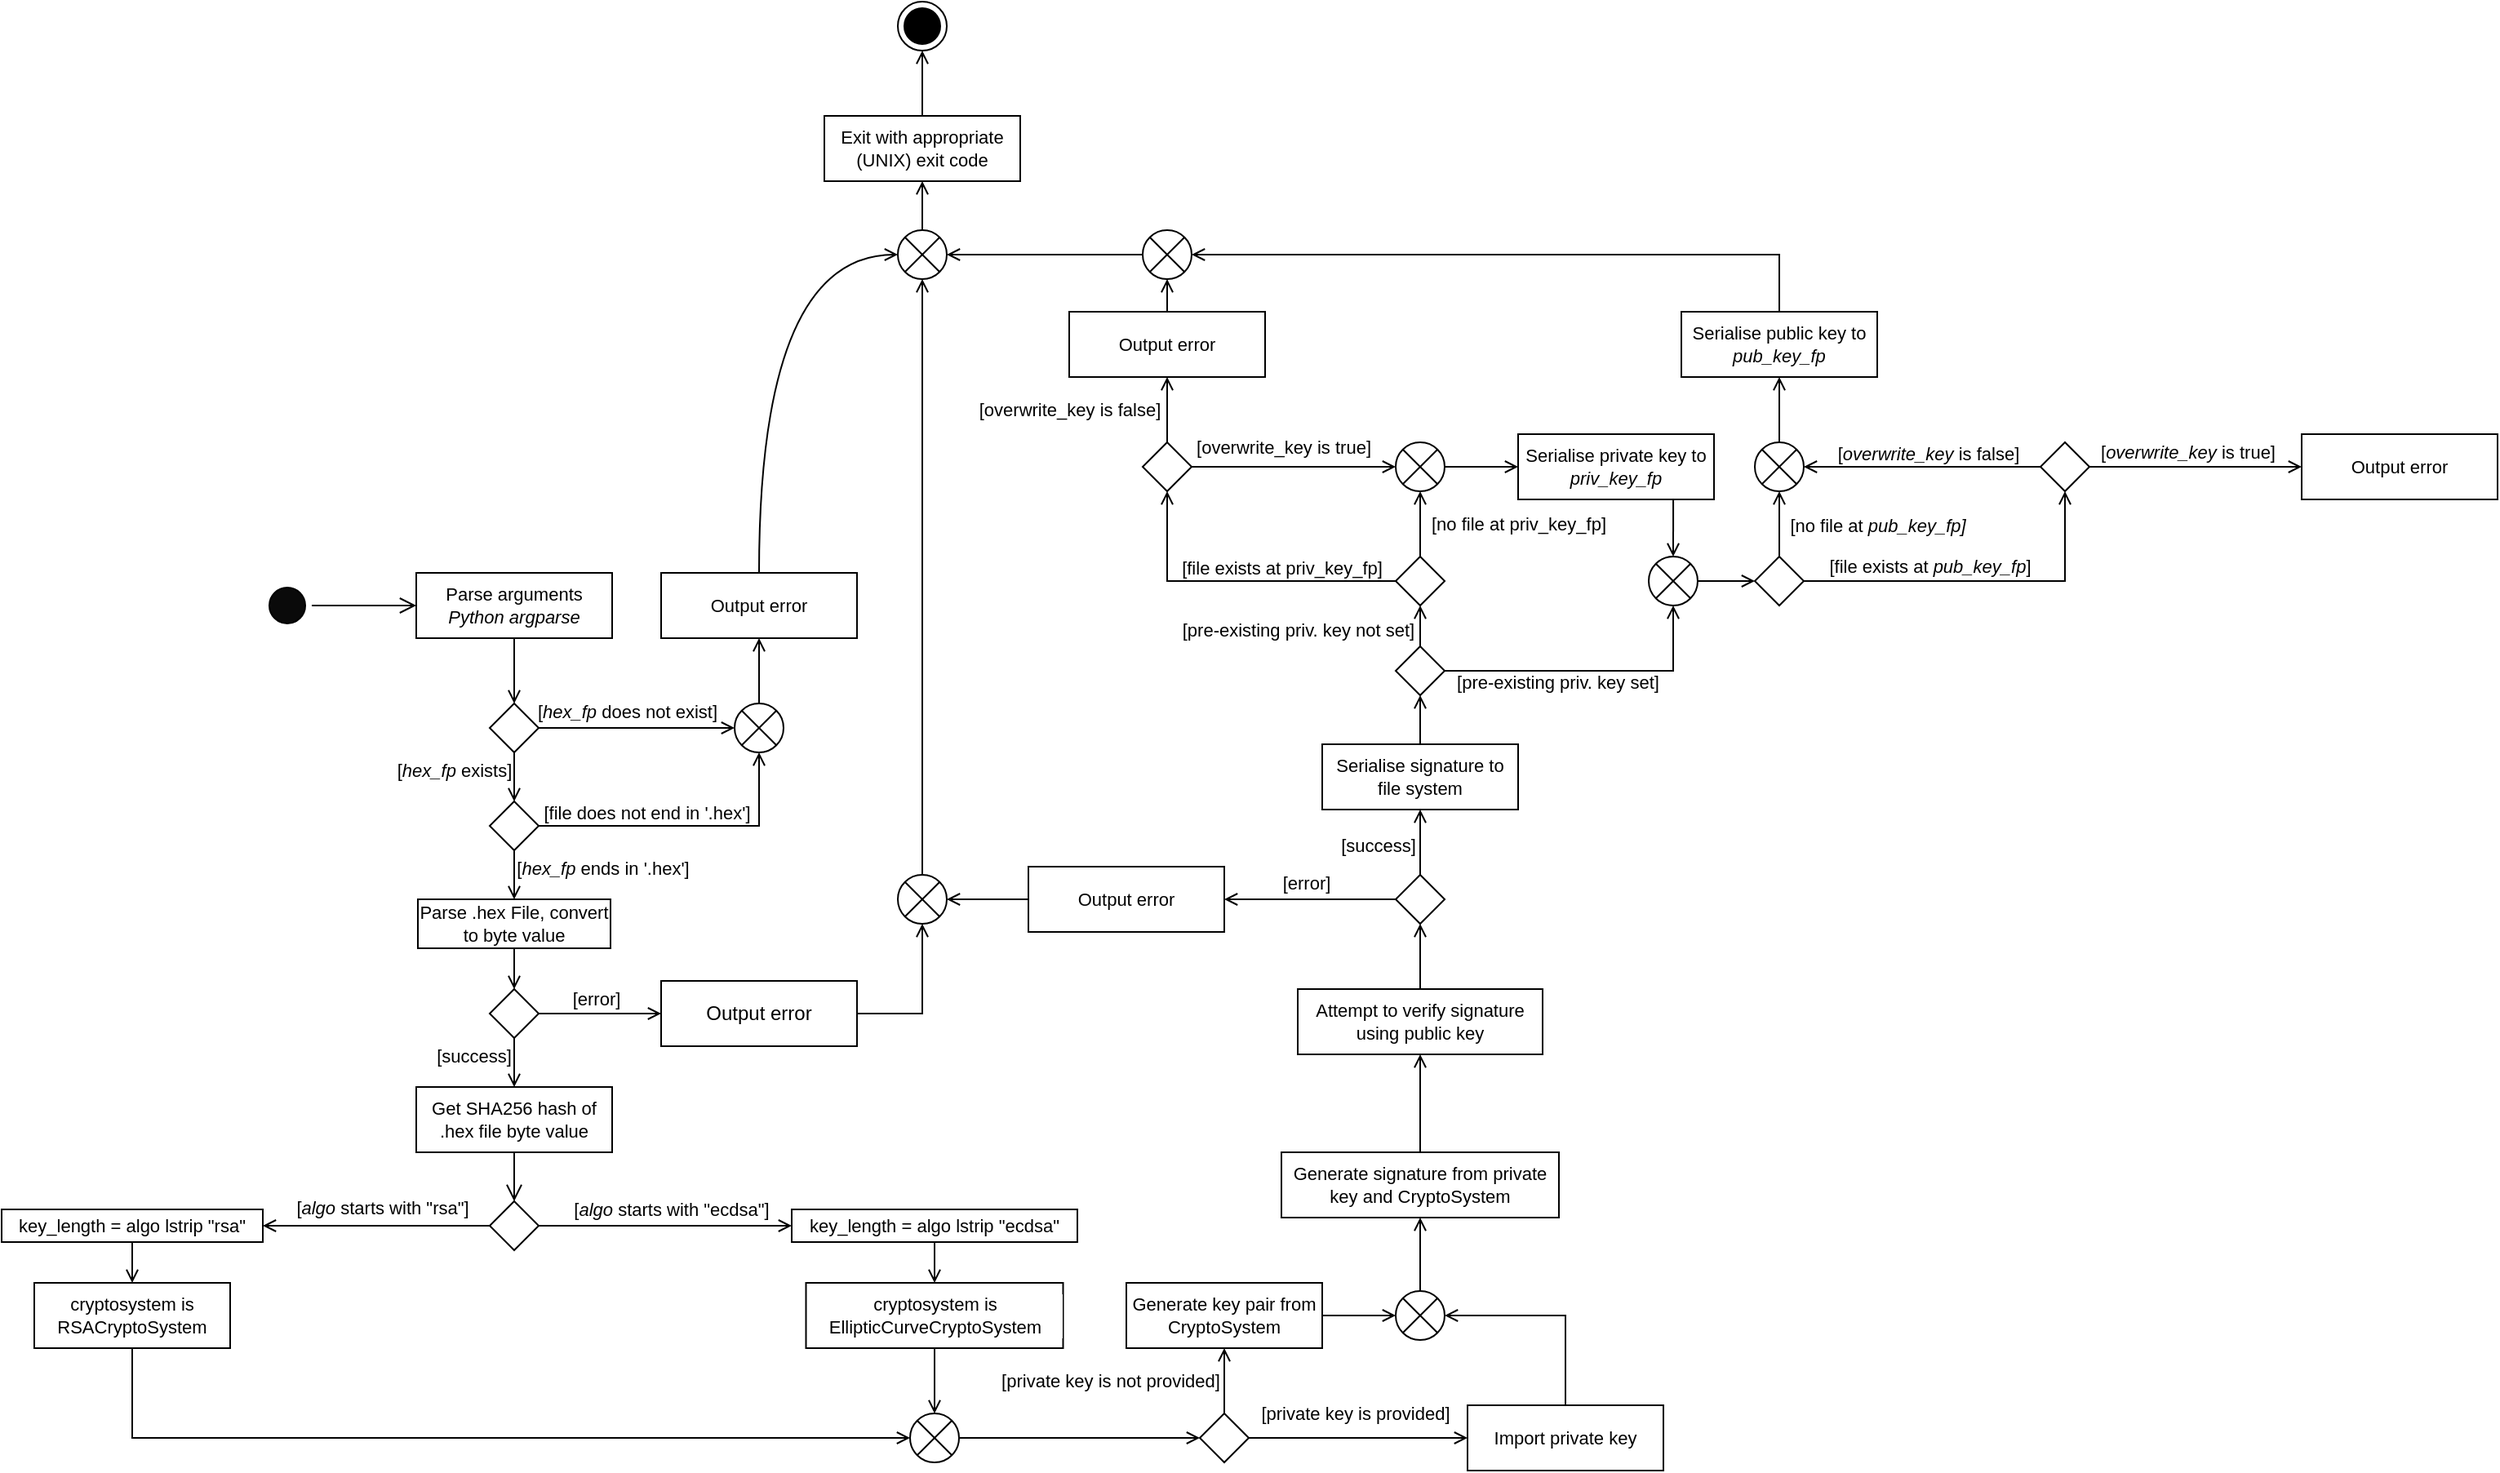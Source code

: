 <mxfile version="22.0.3" type="device" pages="2">
  <diagram name="Main" id="lJoTHugOtqCT0pQ15auo">
    <mxGraphModel dx="979" dy="1545" grid="1" gridSize="10" guides="1" tooltips="1" connect="1" arrows="1" fold="1" page="1" pageScale="1" pageWidth="1169" pageHeight="827" math="0" shadow="0">
      <root>
        <mxCell id="0" />
        <mxCell id="1" parent="0" />
        <mxCell id="Ob7BLWc7JjyoYzDCQyCM-2" value="" style="ellipse;html=1;shape=startState;fillColor=#0A0A0A;strokeColor=default;labelBackgroundColor=default;endArrow=open;fontSize=11;rounded=0;endFill=0;arcSize=40;" parent="1" vertex="1">
          <mxGeometry x="431" y="195" width="30" height="30" as="geometry" />
        </mxCell>
        <mxCell id="Ob7BLWc7JjyoYzDCQyCM-3" value="" style="edgeStyle=orthogonalEdgeStyle;html=1;verticalAlign=middle;endArrow=open;endSize=8;strokeColor=default;rounded=0;entryX=0;entryY=0.5;entryDx=0;entryDy=0;endFill=0;fillColor=none;arcSize=40;" parent="1" source="Ob7BLWc7JjyoYzDCQyCM-2" target="Ob7BLWc7JjyoYzDCQyCM-34" edge="1">
          <mxGeometry relative="1" as="geometry">
            <mxPoint x="585" y="190" as="targetPoint" />
          </mxGeometry>
        </mxCell>
        <mxCell id="Ob7BLWc7JjyoYzDCQyCM-43" style="edgeStyle=orthogonalEdgeStyle;rounded=0;orthogonalLoop=1;jettySize=auto;html=1;exitX=0.5;exitY=1;exitDx=0;exitDy=0;entryX=0.5;entryY=0;entryDx=0;entryDy=0;endArrow=open;endFill=0;fillColor=none;arcSize=40;" parent="1" source="Ob7BLWc7JjyoYzDCQyCM-34" target="Ob7BLWc7JjyoYzDCQyCM-55" edge="1">
          <mxGeometry relative="1" as="geometry">
            <mxPoint x="585" y="270.0" as="targetPoint" />
          </mxGeometry>
        </mxCell>
        <mxCell id="Ob7BLWc7JjyoYzDCQyCM-34" value="Parse arguments&lt;br&gt;&lt;i&gt;Python argparse&lt;/i&gt;" style="rounded=0;whiteSpace=wrap;html=1;arcSize=40;fontColor=default;fillColor=none;strokeColor=default;labelBackgroundColor=default;endArrow=open;fontSize=11;endFill=0;" parent="1" vertex="1">
          <mxGeometry x="525" y="190" width="120" height="40" as="geometry" />
        </mxCell>
        <mxCell id="Ob7BLWc7JjyoYzDCQyCM-44" style="rounded=0;orthogonalLoop=1;jettySize=auto;html=1;exitX=1;exitY=0.5;exitDx=0;exitDy=0;entryX=0;entryY=0.5;entryDx=0;entryDy=0;endArrow=open;endFill=0;fillColor=none;arcSize=40;" parent="1" source="Ob7BLWc7JjyoYzDCQyCM-55" target="Ob7BLWc7JjyoYzDCQyCM-57" edge="1">
          <mxGeometry relative="1" as="geometry">
            <mxPoint x="710" y="320" as="targetPoint" />
            <mxPoint x="615" y="285" as="sourcePoint" />
          </mxGeometry>
        </mxCell>
        <mxCell id="Ob7BLWc7JjyoYzDCQyCM-45" value="[&lt;i&gt;hex_fp&lt;/i&gt; does not exist]" style="edgeLabel;html=1;align=center;verticalAlign=middle;resizable=0;points=[];endArrow=open;rounded=0;strokeColor=default;endFill=0;arcSize=40;" parent="Ob7BLWc7JjyoYzDCQyCM-44" vertex="1" connectable="0">
          <mxGeometry x="-0.625" relative="1" as="geometry">
            <mxPoint x="31" y="-10" as="offset" />
          </mxGeometry>
        </mxCell>
        <mxCell id="Ob7BLWc7JjyoYzDCQyCM-47" style="edgeStyle=orthogonalEdgeStyle;rounded=0;orthogonalLoop=1;jettySize=auto;html=1;exitX=0.5;exitY=1;exitDx=0;exitDy=0;entryX=0.5;entryY=0;entryDx=0;entryDy=0;endArrow=open;endFill=0;fillColor=none;arcSize=40;" parent="1" target="Ob7BLWc7JjyoYzDCQyCM-56" edge="1" source="Ob7BLWc7JjyoYzDCQyCM-55">
          <mxGeometry relative="1" as="geometry">
            <mxPoint x="585" y="270.0" as="sourcePoint" />
            <mxPoint x="585" y="330.0" as="targetPoint" />
          </mxGeometry>
        </mxCell>
        <mxCell id="Ob7BLWc7JjyoYzDCQyCM-48" value="[&lt;i&gt;hex_fp&lt;/i&gt; exists]" style="edgeLabel;html=1;align=center;verticalAlign=middle;resizable=0;points=[];endArrow=open;rounded=0;strokeColor=default;endFill=0;arcSize=40;" parent="Ob7BLWc7JjyoYzDCQyCM-47" vertex="1" connectable="0">
          <mxGeometry x="-0.033" y="2" relative="1" as="geometry">
            <mxPoint x="-39" y="-4" as="offset" />
          </mxGeometry>
        </mxCell>
        <mxCell id="Ob7BLWc7JjyoYzDCQyCM-50" style="edgeStyle=orthogonalEdgeStyle;rounded=0;orthogonalLoop=1;jettySize=auto;html=1;entryX=0.5;entryY=1;entryDx=0;entryDy=0;exitX=1;exitY=0.5;exitDx=0;exitDy=0;endArrow=open;endFill=0;fillColor=none;arcSize=40;" parent="1" source="Ob7BLWc7JjyoYzDCQyCM-56" target="Ob7BLWc7JjyoYzDCQyCM-57" edge="1">
          <mxGeometry relative="1" as="geometry">
            <mxPoint x="610" y="330" as="sourcePoint" />
            <mxPoint x="710" y="320.0" as="targetPoint" />
            <Array as="points">
              <mxPoint x="735" y="345" />
            </Array>
          </mxGeometry>
        </mxCell>
        <mxCell id="Ob7BLWc7JjyoYzDCQyCM-58" value="[file does not end in &#39;.hex&#39;]" style="edgeLabel;html=1;align=center;verticalAlign=middle;resizable=0;points=[];endArrow=open;rounded=0;strokeColor=default;endFill=0;arcSize=40;" parent="Ob7BLWc7JjyoYzDCQyCM-50" vertex="1" connectable="0">
          <mxGeometry x="-0.519" y="2" relative="1" as="geometry">
            <mxPoint x="22" y="-6" as="offset" />
          </mxGeometry>
        </mxCell>
        <mxCell id="Ob7BLWc7JjyoYzDCQyCM-53" style="edgeStyle=orthogonalEdgeStyle;rounded=0;orthogonalLoop=1;jettySize=auto;html=1;exitX=0.5;exitY=0;exitDx=0;exitDy=0;entryX=0.5;entryY=1;entryDx=0;entryDy=0;endArrow=open;endFill=0;fillColor=none;arcSize=40;" parent="1" source="Ob7BLWc7JjyoYzDCQyCM-57" target="Ob7BLWc7JjyoYzDCQyCM-51" edge="1">
          <mxGeometry relative="1" as="geometry">
            <mxPoint x="740" y="305.0" as="sourcePoint" />
          </mxGeometry>
        </mxCell>
        <mxCell id="tJ63PQ9Dn4nhcR1MclPB-127" style="edgeStyle=orthogonalEdgeStyle;rounded=0;orthogonalLoop=1;jettySize=auto;html=1;exitX=0.5;exitY=0;exitDx=0;exitDy=0;entryX=0;entryY=0.5;entryDx=0;entryDy=0;curved=1;endArrow=open;endFill=0;" edge="1" parent="1" source="Ob7BLWc7JjyoYzDCQyCM-51" target="tJ63PQ9Dn4nhcR1MclPB-145">
          <mxGeometry relative="1" as="geometry">
            <mxPoint x="820" y="5" as="targetPoint" />
            <Array as="points">
              <mxPoint x="735" y="-5" />
            </Array>
          </mxGeometry>
        </mxCell>
        <mxCell id="Ob7BLWc7JjyoYzDCQyCM-51" value="Output error" style="rounded=0;whiteSpace=wrap;html=1;arcSize=40;fontColor=default;fillColor=none;strokeColor=default;labelBackgroundColor=default;endArrow=open;fontSize=11;endFill=0;" parent="1" vertex="1">
          <mxGeometry x="675" y="190" width="120" height="40" as="geometry" />
        </mxCell>
        <mxCell id="Ob7BLWc7JjyoYzDCQyCM-55" value="" style="rhombus;labelBackgroundColor=default;endArrow=open;fontSize=11;rounded=0;endFill=0;fillColor=none;arcSize=40;" parent="1" vertex="1">
          <mxGeometry x="570" y="270" width="30" height="30" as="geometry" />
        </mxCell>
        <mxCell id="Ob7BLWc7JjyoYzDCQyCM-61" style="edgeStyle=orthogonalEdgeStyle;rounded=0;orthogonalLoop=1;jettySize=auto;html=1;exitX=0.5;exitY=1;exitDx=0;exitDy=0;entryX=0.5;entryY=0;entryDx=0;entryDy=0;endArrow=open;endFill=0;fillColor=none;arcSize=40;" parent="1" source="Ob7BLWc7JjyoYzDCQyCM-56" target="Ob7BLWc7JjyoYzDCQyCM-59" edge="1">
          <mxGeometry relative="1" as="geometry" />
        </mxCell>
        <mxCell id="tJ63PQ9Dn4nhcR1MclPB-142" value="[&lt;i&gt;hex_fp&lt;/i&gt;&amp;nbsp;ends in &#39;.hex&#39;]" style="edgeLabel;html=1;align=center;verticalAlign=middle;resizable=0;points=[];" vertex="1" connectable="0" parent="Ob7BLWc7JjyoYzDCQyCM-61">
          <mxGeometry x="-0.185" relative="1" as="geometry">
            <mxPoint x="54" y="-1" as="offset" />
          </mxGeometry>
        </mxCell>
        <mxCell id="Ob7BLWc7JjyoYzDCQyCM-56" value="" style="rhombus;labelBackgroundColor=default;endArrow=open;fontSize=11;rounded=0;endFill=0;fillColor=none;arcSize=40;" parent="1" vertex="1">
          <mxGeometry x="570" y="330" width="30" height="30" as="geometry" />
        </mxCell>
        <mxCell id="Ob7BLWc7JjyoYzDCQyCM-57" value="" style="shape=sumEllipse;perimeter=ellipsePerimeter;html=1;backgroundOutline=1;labelBackgroundColor=default;endArrow=open;fontSize=11;rounded=0;endFill=0;fillColor=none;arcSize=40;" parent="1" vertex="1">
          <mxGeometry x="720" y="270" width="30" height="30" as="geometry" />
        </mxCell>
        <mxCell id="tJ63PQ9Dn4nhcR1MclPB-129" style="edgeStyle=orthogonalEdgeStyle;rounded=0;orthogonalLoop=1;jettySize=auto;html=1;exitX=0.5;exitY=1;exitDx=0;exitDy=0;entryX=0.5;entryY=0;entryDx=0;entryDy=0;endArrow=open;endFill=0;" edge="1" parent="1" source="Ob7BLWc7JjyoYzDCQyCM-59" target="tJ63PQ9Dn4nhcR1MclPB-128">
          <mxGeometry relative="1" as="geometry" />
        </mxCell>
        <mxCell id="Ob7BLWc7JjyoYzDCQyCM-59" value="Parse .hex File, convert to byte value" style="rounded=0;whiteSpace=wrap;html=1;arcSize=40;fontColor=default;fillColor=none;strokeColor=default;labelBackgroundColor=default;endArrow=open;fontSize=11;endFill=0;" parent="1" vertex="1">
          <mxGeometry x="526" y="390" width="118" height="30" as="geometry" />
        </mxCell>
        <mxCell id="Ob7BLWc7JjyoYzDCQyCM-62" value="Get SHA256 hash of .hex file byte value" style="rounded=0;whiteSpace=wrap;html=1;arcSize=40;fontColor=default;fillColor=none;strokeColor=default;labelBackgroundColor=default;endArrow=open;fontSize=11;endFill=0;" parent="1" vertex="1">
          <mxGeometry x="525" y="505" width="120" height="40" as="geometry" />
        </mxCell>
        <mxCell id="Ob7BLWc7JjyoYzDCQyCM-63" value="" style="edgeStyle=orthogonalEdgeStyle;html=1;verticalAlign=middle;endArrow=open;endSize=8;strokeColor=default;rounded=0;entryX=0.5;entryY=0;entryDx=0;entryDy=0;endFill=0;fillColor=none;arcSize=40;" parent="1" source="Ob7BLWc7JjyoYzDCQyCM-62" target="Ob7BLWc7JjyoYzDCQyCM-69" edge="1">
          <mxGeometry relative="1" as="geometry">
            <mxPoint x="585.0" y="575" as="targetPoint" />
            <Array as="points" />
          </mxGeometry>
        </mxCell>
        <mxCell id="Ob7BLWc7JjyoYzDCQyCM-73" value="[&lt;i&gt;algo&lt;/i&gt;&amp;nbsp;starts with &quot;rsa&quot;]" style="edgeStyle=orthogonalEdgeStyle;rounded=0;orthogonalLoop=1;jettySize=auto;html=1;exitX=0;exitY=0.5;exitDx=0;exitDy=0;entryX=1;entryY=0.5;entryDx=0;entryDy=0;endArrow=open;endFill=0;fillColor=none;arcSize=40;" parent="1" source="Ob7BLWc7JjyoYzDCQyCM-69" target="Ob7BLWc7JjyoYzDCQyCM-70" edge="1">
          <mxGeometry x="-0.05" y="-11" relative="1" as="geometry">
            <mxPoint as="offset" />
          </mxGeometry>
        </mxCell>
        <mxCell id="Ob7BLWc7JjyoYzDCQyCM-74" style="edgeStyle=orthogonalEdgeStyle;rounded=0;orthogonalLoop=1;jettySize=auto;html=1;exitX=1;exitY=0.5;exitDx=0;exitDy=0;entryX=0;entryY=0.5;entryDx=0;entryDy=0;endArrow=open;endFill=0;fillColor=none;arcSize=40;" parent="1" source="Ob7BLWc7JjyoYzDCQyCM-69" target="Ob7BLWc7JjyoYzDCQyCM-72" edge="1">
          <mxGeometry relative="1" as="geometry" />
        </mxCell>
        <mxCell id="tJ63PQ9Dn4nhcR1MclPB-122" value="[&lt;i&gt;algo&lt;/i&gt;&amp;nbsp;starts with &quot;ecdsa&quot;]" style="edgeLabel;html=1;align=center;verticalAlign=middle;resizable=0;points=[];" vertex="1" connectable="0" parent="Ob7BLWc7JjyoYzDCQyCM-74">
          <mxGeometry x="-0.234" y="2" relative="1" as="geometry">
            <mxPoint x="21" y="-8" as="offset" />
          </mxGeometry>
        </mxCell>
        <mxCell id="Ob7BLWc7JjyoYzDCQyCM-69" value="" style="rhombus;labelBackgroundColor=default;endArrow=open;fontSize=11;rounded=0;endFill=0;fillColor=none;arcSize=40;" parent="1" vertex="1">
          <mxGeometry x="570" y="575" width="30" height="30" as="geometry" />
        </mxCell>
        <mxCell id="Ob7BLWc7JjyoYzDCQyCM-80" style="edgeStyle=orthogonalEdgeStyle;rounded=0;orthogonalLoop=1;jettySize=auto;html=1;exitX=0.5;exitY=1;exitDx=0;exitDy=0;entryX=0.5;entryY=0;entryDx=0;entryDy=0;endArrow=open;endFill=0;fillColor=none;arcSize=40;" parent="1" source="Ob7BLWc7JjyoYzDCQyCM-70" target="Ob7BLWc7JjyoYzDCQyCM-78" edge="1">
          <mxGeometry relative="1" as="geometry" />
        </mxCell>
        <mxCell id="Ob7BLWc7JjyoYzDCQyCM-70" value="key_length = algo lstrip &quot;rsa&quot;" style="rounded=0;whiteSpace=wrap;html=1;arcSize=40;fontColor=default;fillColor=none;strokeColor=default;labelBackgroundColor=default;endArrow=open;fontSize=11;endFill=0;" parent="1" vertex="1">
          <mxGeometry x="271" y="580" width="160" height="20" as="geometry" />
        </mxCell>
        <mxCell id="Ob7BLWc7JjyoYzDCQyCM-83" style="edgeStyle=orthogonalEdgeStyle;rounded=0;orthogonalLoop=1;jettySize=auto;html=1;exitX=0.5;exitY=1;exitDx=0;exitDy=0;entryX=0.5;entryY=0;entryDx=0;entryDy=0;endArrow=open;endFill=0;fillColor=none;arcSize=40;" parent="1" source="Ob7BLWc7JjyoYzDCQyCM-72" target="Ob7BLWc7JjyoYzDCQyCM-81" edge="1">
          <mxGeometry relative="1" as="geometry" />
        </mxCell>
        <mxCell id="Ob7BLWc7JjyoYzDCQyCM-72" value="key_length = algo lstrip &quot;ecdsa&quot;" style="rounded=0;whiteSpace=wrap;html=1;arcSize=40;fontColor=default;fillColor=none;strokeColor=default;labelBackgroundColor=default;endArrow=open;fontSize=11;endFill=0;" parent="1" vertex="1">
          <mxGeometry x="755" y="580" width="175" height="20" as="geometry" />
        </mxCell>
        <mxCell id="Ob7BLWc7JjyoYzDCQyCM-86" style="edgeStyle=orthogonalEdgeStyle;rounded=0;orthogonalLoop=1;jettySize=auto;html=1;exitX=0.5;exitY=1;exitDx=0;exitDy=0;entryX=0;entryY=0.5;entryDx=0;entryDy=0;endArrow=open;endFill=0;fillColor=none;arcSize=40;" parent="1" source="Ob7BLWc7JjyoYzDCQyCM-78" target="Ob7BLWc7JjyoYzDCQyCM-84" edge="1">
          <mxGeometry relative="1" as="geometry" />
        </mxCell>
        <mxCell id="Ob7BLWc7JjyoYzDCQyCM-78" value="cryptosystem is RSACryptoSystem" style="rounded=0;whiteSpace=wrap;html=1;arcSize=40;fontColor=default;fillColor=none;strokeColor=default;labelBackgroundColor=default;endArrow=open;fontSize=11;endFill=0;" parent="1" vertex="1">
          <mxGeometry x="291" y="625" width="120" height="40" as="geometry" />
        </mxCell>
        <mxCell id="Ob7BLWc7JjyoYzDCQyCM-85" style="edgeStyle=orthogonalEdgeStyle;rounded=0;orthogonalLoop=1;jettySize=auto;html=1;exitX=0.5;exitY=1;exitDx=0;exitDy=0;entryX=0.5;entryY=0;entryDx=0;entryDy=0;endArrow=open;endFill=0;fillColor=none;arcSize=40;" parent="1" source="Ob7BLWc7JjyoYzDCQyCM-81" target="Ob7BLWc7JjyoYzDCQyCM-84" edge="1">
          <mxGeometry relative="1" as="geometry" />
        </mxCell>
        <mxCell id="Ob7BLWc7JjyoYzDCQyCM-81" value="cryptosystem is EllipticCurveCryptoSystem" style="rounded=0;whiteSpace=wrap;html=1;arcSize=40;fontColor=default;fillColor=none;strokeColor=default;labelBackgroundColor=default;endArrow=open;fontSize=11;endFill=0;" parent="1" vertex="1">
          <mxGeometry x="763.75" y="625" width="157.5" height="40" as="geometry" />
        </mxCell>
        <mxCell id="Ob7BLWc7JjyoYzDCQyCM-87" style="edgeStyle=orthogonalEdgeStyle;rounded=0;orthogonalLoop=1;jettySize=auto;html=1;exitX=1;exitY=0.5;exitDx=0;exitDy=0;entryX=0;entryY=0.5;entryDx=0;entryDy=0;endArrow=open;endFill=0;fillColor=none;arcSize=40;" parent="1" source="Ob7BLWc7JjyoYzDCQyCM-84" target="Ob7BLWc7JjyoYzDCQyCM-94" edge="1">
          <mxGeometry relative="1" as="geometry">
            <mxPoint x="900" y="720" as="targetPoint" />
          </mxGeometry>
        </mxCell>
        <mxCell id="Ob7BLWc7JjyoYzDCQyCM-84" value="" style="shape=sumEllipse;perimeter=ellipsePerimeter;html=1;backgroundOutline=1;labelBackgroundColor=default;endArrow=open;fontSize=11;rounded=0;endFill=0;fillColor=none;arcSize=40;" parent="1" vertex="1">
          <mxGeometry x="827.5" y="705" width="30" height="30" as="geometry" />
        </mxCell>
        <mxCell id="Ob7BLWc7JjyoYzDCQyCM-97" style="edgeStyle=orthogonalEdgeStyle;rounded=0;orthogonalLoop=1;jettySize=auto;html=1;exitX=0.5;exitY=0;exitDx=0;exitDy=0;entryX=0.5;entryY=1;entryDx=0;entryDy=0;endArrow=open;endFill=0;fillColor=none;arcSize=40;" parent="1" source="Ob7BLWc7JjyoYzDCQyCM-94" target="Ob7BLWc7JjyoYzDCQyCM-95" edge="1">
          <mxGeometry relative="1" as="geometry" />
        </mxCell>
        <mxCell id="Ob7BLWc7JjyoYzDCQyCM-102" value="[private key is not provided]" style="edgeLabel;html=1;align=center;verticalAlign=middle;resizable=0;points=[];endArrow=open;rounded=0;strokeColor=default;endFill=0;arcSize=40;" parent="Ob7BLWc7JjyoYzDCQyCM-97" vertex="1" connectable="0">
          <mxGeometry x="-0.104" y="1" relative="1" as="geometry">
            <mxPoint x="-69" y="-2" as="offset" />
          </mxGeometry>
        </mxCell>
        <mxCell id="Ob7BLWc7JjyoYzDCQyCM-101" style="edgeStyle=orthogonalEdgeStyle;rounded=0;orthogonalLoop=1;jettySize=auto;html=1;exitX=1;exitY=0.5;exitDx=0;exitDy=0;entryX=0;entryY=0.5;entryDx=0;entryDy=0;endArrow=open;endFill=0;fillColor=none;arcSize=40;" parent="1" source="Ob7BLWc7JjyoYzDCQyCM-94" target="Ob7BLWc7JjyoYzDCQyCM-98" edge="1">
          <mxGeometry relative="1" as="geometry" />
        </mxCell>
        <mxCell id="Ob7BLWc7JjyoYzDCQyCM-103" value="[private key is provided]" style="edgeLabel;html=1;align=center;verticalAlign=middle;resizable=0;points=[];endArrow=open;rounded=0;strokeColor=default;endFill=0;arcSize=40;" parent="Ob7BLWc7JjyoYzDCQyCM-101" vertex="1" connectable="0">
          <mxGeometry x="-0.147" y="1" relative="1" as="geometry">
            <mxPoint x="8" y="-14" as="offset" />
          </mxGeometry>
        </mxCell>
        <mxCell id="Ob7BLWc7JjyoYzDCQyCM-94" value="" style="rhombus;labelBackgroundColor=default;endArrow=open;fontSize=11;rounded=0;endFill=0;fillColor=none;arcSize=40;" parent="1" vertex="1">
          <mxGeometry x="1005" y="705" width="30" height="30" as="geometry" />
        </mxCell>
        <mxCell id="Ob7BLWc7JjyoYzDCQyCM-106" style="edgeStyle=orthogonalEdgeStyle;rounded=0;orthogonalLoop=1;jettySize=auto;html=1;exitX=1;exitY=0.5;exitDx=0;exitDy=0;entryX=0;entryY=0.5;entryDx=0;entryDy=0;endArrow=open;endFill=0;fillColor=none;arcSize=40;" parent="1" source="Ob7BLWc7JjyoYzDCQyCM-95" target="Ob7BLWc7JjyoYzDCQyCM-104" edge="1">
          <mxGeometry relative="1" as="geometry" />
        </mxCell>
        <mxCell id="Ob7BLWc7JjyoYzDCQyCM-95" value="Generate key pair from CryptoSystem" style="rounded=0;whiteSpace=wrap;html=1;arcSize=40;fontColor=default;fillColor=none;strokeColor=default;labelBackgroundColor=default;endArrow=open;fontSize=11;endFill=0;" parent="1" vertex="1">
          <mxGeometry x="960" y="625" width="120" height="40" as="geometry" />
        </mxCell>
        <mxCell id="Ob7BLWc7JjyoYzDCQyCM-105" style="edgeStyle=orthogonalEdgeStyle;rounded=0;orthogonalLoop=1;jettySize=auto;html=1;exitX=0.5;exitY=0;exitDx=0;exitDy=0;entryX=1;entryY=0.5;entryDx=0;entryDy=0;endArrow=open;endFill=0;fillColor=none;arcSize=40;" parent="1" source="Ob7BLWc7JjyoYzDCQyCM-98" target="Ob7BLWc7JjyoYzDCQyCM-104" edge="1">
          <mxGeometry relative="1" as="geometry">
            <Array as="points">
              <mxPoint x="1229" y="645" />
            </Array>
          </mxGeometry>
        </mxCell>
        <mxCell id="Ob7BLWc7JjyoYzDCQyCM-98" value="Import private key" style="rounded=0;whiteSpace=wrap;html=1;arcSize=40;fontColor=default;fillColor=none;strokeColor=default;labelBackgroundColor=default;endArrow=open;fontSize=11;endFill=0;" parent="1" vertex="1">
          <mxGeometry x="1169" y="700" width="120" height="40" as="geometry" />
        </mxCell>
        <mxCell id="Ob7BLWc7JjyoYzDCQyCM-109" style="edgeStyle=orthogonalEdgeStyle;rounded=0;orthogonalLoop=1;jettySize=auto;html=1;exitX=0.5;exitY=0;exitDx=0;exitDy=0;entryX=0.5;entryY=1;entryDx=0;entryDy=0;endArrow=open;endFill=0;fillColor=none;arcSize=40;" parent="1" source="Ob7BLWc7JjyoYzDCQyCM-104" target="Ob7BLWc7JjyoYzDCQyCM-107" edge="1">
          <mxGeometry relative="1" as="geometry" />
        </mxCell>
        <mxCell id="Ob7BLWc7JjyoYzDCQyCM-104" value="" style="shape=sumEllipse;perimeter=ellipsePerimeter;html=1;backgroundOutline=1;labelBackgroundColor=default;endArrow=open;fontSize=11;rounded=0;endFill=0;fillColor=none;arcSize=40;" parent="1" vertex="1">
          <mxGeometry x="1125" y="630" width="30" height="30" as="geometry" />
        </mxCell>
        <mxCell id="Ob7BLWc7JjyoYzDCQyCM-112" style="edgeStyle=orthogonalEdgeStyle;rounded=0;orthogonalLoop=1;jettySize=auto;html=1;exitX=0.5;exitY=0;exitDx=0;exitDy=0;entryX=0.5;entryY=1;entryDx=0;entryDy=0;endArrow=open;endFill=0;fillColor=none;arcSize=40;" parent="1" source="Ob7BLWc7JjyoYzDCQyCM-107" target="Ob7BLWc7JjyoYzDCQyCM-110" edge="1">
          <mxGeometry relative="1" as="geometry">
            <mxPoint x="1140" y="500" as="targetPoint" />
          </mxGeometry>
        </mxCell>
        <mxCell id="Ob7BLWc7JjyoYzDCQyCM-107" value="Generate signature from private key and CryptoSystem" style="rounded=0;whiteSpace=wrap;html=1;arcSize=40;fontColor=default;fillColor=none;strokeColor=default;labelBackgroundColor=default;endArrow=open;fontSize=11;endFill=0;" parent="1" vertex="1">
          <mxGeometry x="1055" y="545" width="170" height="40" as="geometry" />
        </mxCell>
        <mxCell id="Ob7BLWc7JjyoYzDCQyCM-114" style="edgeStyle=orthogonalEdgeStyle;rounded=0;orthogonalLoop=1;jettySize=auto;html=1;exitX=0.5;exitY=0;exitDx=0;exitDy=0;entryX=0.5;entryY=1;entryDx=0;entryDy=0;endArrow=open;endFill=0;fillColor=none;arcSize=40;" parent="1" source="Ob7BLWc7JjyoYzDCQyCM-110" target="Ob7BLWc7JjyoYzDCQyCM-113" edge="1">
          <mxGeometry relative="1" as="geometry" />
        </mxCell>
        <mxCell id="Ob7BLWc7JjyoYzDCQyCM-110" value="Attempt to verify signature using public key" style="rounded=0;whiteSpace=wrap;html=1;arcSize=40;fontColor=default;fillColor=none;strokeColor=default;labelBackgroundColor=default;endArrow=open;fontSize=11;endFill=0;" parent="1" vertex="1">
          <mxGeometry x="1065" y="445" width="150" height="40" as="geometry" />
        </mxCell>
        <mxCell id="Ob7BLWc7JjyoYzDCQyCM-121" style="edgeStyle=orthogonalEdgeStyle;rounded=0;orthogonalLoop=1;jettySize=auto;html=1;exitX=0.5;exitY=0;exitDx=0;exitDy=0;entryX=0.5;entryY=1;entryDx=0;entryDy=0;endArrow=open;endFill=0;fillColor=none;arcSize=40;" parent="1" source="Ob7BLWc7JjyoYzDCQyCM-113" target="Ob7BLWc7JjyoYzDCQyCM-119" edge="1">
          <mxGeometry relative="1" as="geometry" />
        </mxCell>
        <mxCell id="tJ63PQ9Dn4nhcR1MclPB-1" value="[success]" style="edgeLabel;html=1;align=center;verticalAlign=middle;resizable=0;points=[];endArrow=open;rounded=0;strokeColor=default;endFill=0;arcSize=40;" vertex="1" connectable="0" parent="Ob7BLWc7JjyoYzDCQyCM-121">
          <mxGeometry x="-0.276" y="1" relative="1" as="geometry">
            <mxPoint x="-25" y="-4" as="offset" />
          </mxGeometry>
        </mxCell>
        <mxCell id="tJ63PQ9Dn4nhcR1MclPB-154" style="edgeStyle=orthogonalEdgeStyle;shape=connector;rounded=0;orthogonalLoop=1;jettySize=auto;html=1;exitX=0;exitY=0.5;exitDx=0;exitDy=0;entryX=1;entryY=0.5;entryDx=0;entryDy=0;labelBackgroundColor=default;strokeColor=default;align=center;verticalAlign=middle;fontFamily=Helvetica;fontSize=11;fontColor=default;endArrow=open;endFill=0;" edge="1" parent="1" source="Ob7BLWc7JjyoYzDCQyCM-113" target="tJ63PQ9Dn4nhcR1MclPB-149">
          <mxGeometry relative="1" as="geometry" />
        </mxCell>
        <mxCell id="tJ63PQ9Dn4nhcR1MclPB-155" value="[error]" style="edgeLabel;html=1;align=center;verticalAlign=middle;resizable=0;points=[];fontSize=11;fontFamily=Helvetica;fontColor=default;" vertex="1" connectable="0" parent="tJ63PQ9Dn4nhcR1MclPB-154">
          <mxGeometry x="-0.054" y="-1" relative="1" as="geometry">
            <mxPoint x="-6" y="-9" as="offset" />
          </mxGeometry>
        </mxCell>
        <mxCell id="Ob7BLWc7JjyoYzDCQyCM-113" value="" style="rhombus;labelBackgroundColor=default;endArrow=open;fontSize=11;rounded=0;endFill=0;fillColor=none;arcSize=40;" parent="1" vertex="1">
          <mxGeometry x="1125" y="375" width="30" height="30" as="geometry" />
        </mxCell>
        <mxCell id="tJ63PQ9Dn4nhcR1MclPB-109" style="edgeStyle=orthogonalEdgeStyle;rounded=0;orthogonalLoop=1;jettySize=auto;html=1;exitX=0.5;exitY=0;exitDx=0;exitDy=0;entryX=0.5;entryY=1;entryDx=0;entryDy=0;endArrow=open;endFill=0;fillColor=none;arcSize=40;" edge="1" parent="1" source="Ob7BLWc7JjyoYzDCQyCM-119" target="tJ63PQ9Dn4nhcR1MclPB-108">
          <mxGeometry relative="1" as="geometry" />
        </mxCell>
        <mxCell id="Ob7BLWc7JjyoYzDCQyCM-119" value="Serialise signature to file system" style="rounded=0;whiteSpace=wrap;html=1;arcSize=40;fontColor=default;fillColor=none;strokeColor=default;labelBackgroundColor=default;endArrow=open;fontSize=11;endFill=0;" parent="1" vertex="1">
          <mxGeometry x="1080" y="295" width="120" height="40" as="geometry" />
        </mxCell>
        <mxCell id="tJ63PQ9Dn4nhcR1MclPB-60" value="[no file at priv_key_fp]" style="edgeStyle=orthogonalEdgeStyle;rounded=0;orthogonalLoop=1;jettySize=auto;html=1;exitX=0.5;exitY=0;exitDx=0;exitDy=0;entryX=0.5;entryY=1;entryDx=0;entryDy=0;endArrow=open;endFill=0;fillColor=none;arcSize=40;" edge="1" parent="1" source="tJ63PQ9Dn4nhcR1MclPB-53" target="tJ63PQ9Dn4nhcR1MclPB-59">
          <mxGeometry y="-60" relative="1" as="geometry">
            <mxPoint as="offset" />
          </mxGeometry>
        </mxCell>
        <mxCell id="tJ63PQ9Dn4nhcR1MclPB-53" value="" style="rhombus;labelBackgroundColor=default;endArrow=open;fontSize=11;rounded=0;endFill=0;fillColor=none;arcSize=40;" vertex="1" parent="1">
          <mxGeometry x="1125" y="180" width="30" height="30" as="geometry" />
        </mxCell>
        <mxCell id="tJ63PQ9Dn4nhcR1MclPB-61" style="edgeStyle=orthogonalEdgeStyle;rounded=0;orthogonalLoop=1;jettySize=auto;html=1;exitX=1;exitY=0.5;exitDx=0;exitDy=0;entryX=0;entryY=0.5;entryDx=0;entryDy=0;endArrow=open;endFill=0;fillColor=none;arcSize=40;" edge="1" parent="1" source="tJ63PQ9Dn4nhcR1MclPB-54" target="tJ63PQ9Dn4nhcR1MclPB-59">
          <mxGeometry relative="1" as="geometry">
            <mxPoint x="480.0" y="110" as="targetPoint" />
          </mxGeometry>
        </mxCell>
        <mxCell id="tJ63PQ9Dn4nhcR1MclPB-62" value="[overwrite_key is true]" style="edgeLabel;html=1;align=center;verticalAlign=middle;resizable=0;points=[];endArrow=open;rounded=0;strokeColor=default;endFill=0;arcSize=40;" vertex="1" connectable="0" parent="tJ63PQ9Dn4nhcR1MclPB-61">
          <mxGeometry x="-0.803" y="2" relative="1" as="geometry">
            <mxPoint x="43" y="-10" as="offset" />
          </mxGeometry>
        </mxCell>
        <mxCell id="tJ63PQ9Dn4nhcR1MclPB-66" style="edgeStyle=orthogonalEdgeStyle;rounded=0;orthogonalLoop=1;jettySize=auto;html=1;exitX=0.5;exitY=0;exitDx=0;exitDy=0;entryX=0.5;entryY=1;entryDx=0;entryDy=0;endArrow=open;endFill=0;fillColor=none;arcSize=40;" edge="1" parent="1" source="tJ63PQ9Dn4nhcR1MclPB-54" target="tJ63PQ9Dn4nhcR1MclPB-64">
          <mxGeometry relative="1" as="geometry">
            <mxPoint x="855" y="80" as="targetPoint" />
          </mxGeometry>
        </mxCell>
        <mxCell id="tJ63PQ9Dn4nhcR1MclPB-67" value="[overwrite_key is false]" style="edgeLabel;html=1;align=center;verticalAlign=middle;resizable=0;points=[];endArrow=open;rounded=0;strokeColor=default;endFill=0;arcSize=40;" vertex="1" connectable="0" parent="tJ63PQ9Dn4nhcR1MclPB-66">
          <mxGeometry x="-0.014" y="1" relative="1" as="geometry">
            <mxPoint x="-59" y="-1" as="offset" />
          </mxGeometry>
        </mxCell>
        <mxCell id="tJ63PQ9Dn4nhcR1MclPB-54" value="" style="rhombus;labelBackgroundColor=default;endArrow=open;fontSize=11;rounded=0;endFill=0;fillColor=none;arcSize=40;" vertex="1" parent="1">
          <mxGeometry x="970" y="110" width="30" height="30" as="geometry" />
        </mxCell>
        <mxCell id="tJ63PQ9Dn4nhcR1MclPB-73" style="edgeStyle=orthogonalEdgeStyle;rounded=0;orthogonalLoop=1;jettySize=auto;html=1;exitX=1;exitY=0.5;exitDx=0;exitDy=0;entryX=0;entryY=0.5;entryDx=0;entryDy=0;endArrow=open;endFill=0;fillColor=none;arcSize=40;" edge="1" parent="1" source="tJ63PQ9Dn4nhcR1MclPB-59" target="tJ63PQ9Dn4nhcR1MclPB-71">
          <mxGeometry relative="1" as="geometry" />
        </mxCell>
        <mxCell id="tJ63PQ9Dn4nhcR1MclPB-59" value="" style="shape=sumEllipse;perimeter=ellipsePerimeter;html=1;backgroundOutline=1;labelBackgroundColor=default;endArrow=open;fontSize=11;rounded=0;endFill=0;fillColor=none;arcSize=40;" vertex="1" parent="1">
          <mxGeometry x="1125" y="110" width="30" height="30" as="geometry" />
        </mxCell>
        <mxCell id="tJ63PQ9Dn4nhcR1MclPB-116" style="rounded=0;orthogonalLoop=1;jettySize=auto;html=1;exitX=0.792;exitY=0.999;exitDx=0;exitDy=0;entryX=0.5;entryY=0;entryDx=0;entryDy=0;endArrow=open;endFill=0;fillColor=none;arcSize=40;exitPerimeter=0;" edge="1" parent="1" source="tJ63PQ9Dn4nhcR1MclPB-71" target="tJ63PQ9Dn4nhcR1MclPB-112">
          <mxGeometry relative="1" as="geometry" />
        </mxCell>
        <mxCell id="tJ63PQ9Dn4nhcR1MclPB-71" value="Serialise private key to &lt;i&gt;priv_key_fp&lt;/i&gt;" style="rounded=0;whiteSpace=wrap;html=1;arcSize=40;fontColor=default;fillColor=none;strokeColor=default;labelBackgroundColor=default;endArrow=open;fontSize=11;endFill=0;" vertex="1" parent="1">
          <mxGeometry x="1200" y="105" width="120" height="40" as="geometry" />
        </mxCell>
        <mxCell id="tJ63PQ9Dn4nhcR1MclPB-74" value="" style="edgeStyle=orthogonalEdgeStyle;rounded=0;orthogonalLoop=1;jettySize=auto;html=1;exitX=0;exitY=0.5;exitDx=0;exitDy=0;entryX=0.5;entryY=1;entryDx=0;entryDy=0;endArrow=open;endFill=0;fillColor=none;arcSize=40;" edge="1" parent="1" source="tJ63PQ9Dn4nhcR1MclPB-53" target="tJ63PQ9Dn4nhcR1MclPB-54">
          <mxGeometry relative="1" as="geometry">
            <mxPoint x="480.0" y="180" as="sourcePoint" />
            <mxPoint x="1025" y="195" as="targetPoint" />
          </mxGeometry>
        </mxCell>
        <mxCell id="tJ63PQ9Dn4nhcR1MclPB-75" value="[file exists at priv_key_fp]" style="edgeLabel;html=1;align=center;verticalAlign=middle;resizable=0;points=[];endArrow=open;rounded=0;strokeColor=default;endFill=0;arcSize=40;" vertex="1" connectable="0" parent="tJ63PQ9Dn4nhcR1MclPB-74">
          <mxGeometry x="-0.264" y="1" relative="1" as="geometry">
            <mxPoint x="2" y="-9" as="offset" />
          </mxGeometry>
        </mxCell>
        <mxCell id="tJ63PQ9Dn4nhcR1MclPB-147" style="edgeStyle=orthogonalEdgeStyle;rounded=0;orthogonalLoop=1;jettySize=auto;html=1;exitX=0.5;exitY=0;exitDx=0;exitDy=0;entryX=0.5;entryY=1;entryDx=0;entryDy=0;endArrow=open;endFill=0;" edge="1" parent="1" source="tJ63PQ9Dn4nhcR1MclPB-64" target="tJ63PQ9Dn4nhcR1MclPB-144">
          <mxGeometry relative="1" as="geometry" />
        </mxCell>
        <mxCell id="tJ63PQ9Dn4nhcR1MclPB-64" value="Output error" style="rounded=0;whiteSpace=wrap;html=1;arcSize=40;fontColor=default;fillColor=none;strokeColor=default;labelBackgroundColor=default;endArrow=open;fontSize=11;endFill=0;" vertex="1" parent="1">
          <mxGeometry x="925" y="30" width="120" height="40" as="geometry" />
        </mxCell>
        <mxCell id="tJ63PQ9Dn4nhcR1MclPB-148" style="edgeStyle=orthogonalEdgeStyle;rounded=0;orthogonalLoop=1;jettySize=auto;html=1;exitX=0.5;exitY=0;exitDx=0;exitDy=0;entryX=1;entryY=0.5;entryDx=0;entryDy=0;endArrow=open;endFill=0;" edge="1" parent="1" source="tJ63PQ9Dn4nhcR1MclPB-93" target="tJ63PQ9Dn4nhcR1MclPB-144">
          <mxGeometry relative="1" as="geometry" />
        </mxCell>
        <mxCell id="tJ63PQ9Dn4nhcR1MclPB-93" value="Serialise public key to &lt;i&gt;pub_key_fp&lt;/i&gt;" style="rounded=0;whiteSpace=wrap;html=1;arcSize=40;fontColor=default;fillColor=none;strokeColor=default;labelBackgroundColor=default;endArrow=open;fontSize=11;endFill=0;" vertex="1" parent="1">
          <mxGeometry x="1300" y="30" width="120" height="40" as="geometry" />
        </mxCell>
        <mxCell id="tJ63PQ9Dn4nhcR1MclPB-97" style="edgeStyle=orthogonalEdgeStyle;rounded=0;orthogonalLoop=1;jettySize=auto;html=1;exitX=0.5;exitY=0;exitDx=0;exitDy=0;entryX=0.5;entryY=1;entryDx=0;entryDy=0;endArrow=open;endFill=0;fillColor=none;arcSize=40;" edge="1" parent="1" source="tJ63PQ9Dn4nhcR1MclPB-95" target="tJ63PQ9Dn4nhcR1MclPB-96">
          <mxGeometry relative="1" as="geometry" />
        </mxCell>
        <mxCell id="tJ63PQ9Dn4nhcR1MclPB-99" value="[no file at &lt;i&gt;pub_key_fp]&lt;/i&gt;" style="edgeLabel;html=1;align=center;verticalAlign=middle;resizable=0;points=[];endArrow=open;rounded=0;strokeColor=default;endFill=0;arcSize=40;" vertex="1" connectable="0" parent="tJ63PQ9Dn4nhcR1MclPB-97">
          <mxGeometry x="-0.027" y="1" relative="1" as="geometry">
            <mxPoint x="61" as="offset" />
          </mxGeometry>
        </mxCell>
        <mxCell id="tJ63PQ9Dn4nhcR1MclPB-102" style="edgeStyle=orthogonalEdgeStyle;rounded=0;orthogonalLoop=1;jettySize=auto;html=1;exitX=1;exitY=0.5;exitDx=0;exitDy=0;entryX=0.5;entryY=1;entryDx=0;entryDy=0;endArrow=open;endFill=0;fillColor=none;arcSize=40;" edge="1" parent="1" source="tJ63PQ9Dn4nhcR1MclPB-95" target="tJ63PQ9Dn4nhcR1MclPB-100">
          <mxGeometry relative="1" as="geometry" />
        </mxCell>
        <mxCell id="tJ63PQ9Dn4nhcR1MclPB-104" value="[file exists at &lt;i&gt;pub_key_fp&lt;/i&gt;]" style="edgeLabel;html=1;align=center;verticalAlign=middle;resizable=0;points=[];endArrow=open;rounded=0;strokeColor=default;endFill=0;arcSize=40;" vertex="1" connectable="0" parent="tJ63PQ9Dn4nhcR1MclPB-102">
          <mxGeometry x="-0.294" y="1" relative="1" as="geometry">
            <mxPoint x="1" y="-8" as="offset" />
          </mxGeometry>
        </mxCell>
        <mxCell id="tJ63PQ9Dn4nhcR1MclPB-95" value="" style="rhombus;labelBackgroundColor=default;endArrow=open;fontSize=11;rounded=0;endFill=0;fillColor=none;arcSize=40;" vertex="1" parent="1">
          <mxGeometry x="1345" y="180" width="30" height="30" as="geometry" />
        </mxCell>
        <mxCell id="tJ63PQ9Dn4nhcR1MclPB-98" style="edgeStyle=orthogonalEdgeStyle;rounded=0;orthogonalLoop=1;jettySize=auto;html=1;exitX=0.5;exitY=0;exitDx=0;exitDy=0;entryX=0.5;entryY=1;entryDx=0;entryDy=0;endArrow=open;endFill=0;fillColor=none;arcSize=40;" edge="1" parent="1" source="tJ63PQ9Dn4nhcR1MclPB-96" target="tJ63PQ9Dn4nhcR1MclPB-93">
          <mxGeometry relative="1" as="geometry" />
        </mxCell>
        <mxCell id="tJ63PQ9Dn4nhcR1MclPB-96" value="" style="shape=sumEllipse;perimeter=ellipsePerimeter;html=1;backgroundOutline=1;labelBackgroundColor=default;endArrow=open;fontSize=11;rounded=0;endFill=0;fillColor=none;arcSize=40;" vertex="1" parent="1">
          <mxGeometry x="1345" y="110" width="30" height="30" as="geometry" />
        </mxCell>
        <mxCell id="tJ63PQ9Dn4nhcR1MclPB-101" style="edgeStyle=orthogonalEdgeStyle;rounded=0;orthogonalLoop=1;jettySize=auto;html=1;exitX=0;exitY=0.5;exitDx=0;exitDy=0;entryX=1;entryY=0.5;entryDx=0;entryDy=0;endArrow=open;endFill=0;fillColor=none;arcSize=40;" edge="1" parent="1" source="tJ63PQ9Dn4nhcR1MclPB-100" target="tJ63PQ9Dn4nhcR1MclPB-96">
          <mxGeometry relative="1" as="geometry" />
        </mxCell>
        <mxCell id="tJ63PQ9Dn4nhcR1MclPB-103" value="[&lt;i&gt;overwrite_key&lt;/i&gt;&amp;nbsp;is false]" style="edgeLabel;html=1;align=center;verticalAlign=middle;resizable=0;points=[];endArrow=open;rounded=0;strokeColor=default;endFill=0;arcSize=40;" vertex="1" connectable="0" parent="tJ63PQ9Dn4nhcR1MclPB-101">
          <mxGeometry x="-0.103" relative="1" as="geometry">
            <mxPoint x="-4" y="-8" as="offset" />
          </mxGeometry>
        </mxCell>
        <mxCell id="tJ63PQ9Dn4nhcR1MclPB-107" style="edgeStyle=orthogonalEdgeStyle;rounded=0;orthogonalLoop=1;jettySize=auto;html=1;exitX=1;exitY=0.5;exitDx=0;exitDy=0;entryX=0;entryY=0.5;entryDx=0;entryDy=0;endArrow=open;endFill=0;fillColor=none;arcSize=40;" edge="1" parent="1" source="tJ63PQ9Dn4nhcR1MclPB-100" target="tJ63PQ9Dn4nhcR1MclPB-105">
          <mxGeometry relative="1" as="geometry" />
        </mxCell>
        <mxCell id="tJ63PQ9Dn4nhcR1MclPB-124" value="[&lt;i style=&quot;border-color: var(--border-color);&quot;&gt;overwrite_key&lt;/i&gt;&amp;nbsp;is true]" style="edgeLabel;html=1;align=center;verticalAlign=middle;resizable=0;points=[];" vertex="1" connectable="0" parent="tJ63PQ9Dn4nhcR1MclPB-107">
          <mxGeometry x="-0.06" relative="1" as="geometry">
            <mxPoint x="-1" y="-9" as="offset" />
          </mxGeometry>
        </mxCell>
        <mxCell id="tJ63PQ9Dn4nhcR1MclPB-100" value="" style="rhombus;labelBackgroundColor=default;endArrow=open;fontSize=11;rounded=0;endFill=0;fillColor=none;arcSize=40;" vertex="1" parent="1">
          <mxGeometry x="1520" y="110" width="30" height="30" as="geometry" />
        </mxCell>
        <mxCell id="tJ63PQ9Dn4nhcR1MclPB-105" value="Output error" style="rounded=0;whiteSpace=wrap;html=1;arcSize=40;fontColor=default;fillColor=none;strokeColor=default;labelBackgroundColor=default;endArrow=open;fontSize=11;endFill=0;" vertex="1" parent="1">
          <mxGeometry x="1680" y="105" width="120" height="40" as="geometry" />
        </mxCell>
        <mxCell id="tJ63PQ9Dn4nhcR1MclPB-110" style="edgeStyle=orthogonalEdgeStyle;rounded=0;orthogonalLoop=1;jettySize=auto;html=1;exitX=0.5;exitY=0;exitDx=0;exitDy=0;entryX=0.5;entryY=1;entryDx=0;entryDy=0;endArrow=open;endFill=0;fillColor=none;arcSize=40;" edge="1" parent="1" source="tJ63PQ9Dn4nhcR1MclPB-108" target="tJ63PQ9Dn4nhcR1MclPB-53">
          <mxGeometry relative="1" as="geometry">
            <mxPoint x="1140" y="225" as="sourcePoint" />
          </mxGeometry>
        </mxCell>
        <mxCell id="tJ63PQ9Dn4nhcR1MclPB-111" value="[pre-existing priv. key not set]" style="edgeLabel;html=1;align=center;verticalAlign=middle;resizable=0;points=[];endArrow=open;rounded=0;strokeColor=default;endFill=0;arcSize=40;" vertex="1" connectable="0" parent="tJ63PQ9Dn4nhcR1MclPB-110">
          <mxGeometry x="-0.188" y="1" relative="1" as="geometry">
            <mxPoint x="-74" as="offset" />
          </mxGeometry>
        </mxCell>
        <mxCell id="tJ63PQ9Dn4nhcR1MclPB-113" style="edgeStyle=orthogonalEdgeStyle;rounded=0;orthogonalLoop=1;jettySize=auto;html=1;exitX=1;exitY=0.5;exitDx=0;exitDy=0;endArrow=open;endFill=0;fillColor=none;arcSize=40;" edge="1" parent="1" source="tJ63PQ9Dn4nhcR1MclPB-108" target="tJ63PQ9Dn4nhcR1MclPB-112">
          <mxGeometry relative="1" as="geometry" />
        </mxCell>
        <mxCell id="tJ63PQ9Dn4nhcR1MclPB-115" value="[pre-existing priv. key set]" style="edgeLabel;html=1;align=center;verticalAlign=middle;resizable=0;points=[];endArrow=open;rounded=0;strokeColor=default;endFill=0;arcSize=40;" vertex="1" connectable="0" parent="tJ63PQ9Dn4nhcR1MclPB-113">
          <mxGeometry x="-0.322" y="2" relative="1" as="geometry">
            <mxPoint x="8" y="9" as="offset" />
          </mxGeometry>
        </mxCell>
        <mxCell id="tJ63PQ9Dn4nhcR1MclPB-108" value="" style="rhombus;labelBackgroundColor=default;endArrow=open;fontSize=11;rounded=0;endFill=0;fillColor=none;arcSize=40;" vertex="1" parent="1">
          <mxGeometry x="1125" y="235" width="30" height="30" as="geometry" />
        </mxCell>
        <mxCell id="tJ63PQ9Dn4nhcR1MclPB-114" style="edgeStyle=orthogonalEdgeStyle;rounded=0;orthogonalLoop=1;jettySize=auto;html=1;exitX=1;exitY=0.5;exitDx=0;exitDy=0;entryX=0;entryY=0.5;entryDx=0;entryDy=0;endArrow=open;endFill=0;fillColor=none;arcSize=40;" edge="1" parent="1" source="tJ63PQ9Dn4nhcR1MclPB-112" target="tJ63PQ9Dn4nhcR1MclPB-95">
          <mxGeometry relative="1" as="geometry" />
        </mxCell>
        <mxCell id="tJ63PQ9Dn4nhcR1MclPB-112" value="" style="shape=sumEllipse;perimeter=ellipsePerimeter;html=1;backgroundOutline=1;labelBackgroundColor=default;endArrow=open;fontSize=11;rounded=0;endFill=0;fillColor=none;arcSize=40;" vertex="1" parent="1">
          <mxGeometry x="1280" y="180" width="30" height="30" as="geometry" />
        </mxCell>
        <mxCell id="tJ63PQ9Dn4nhcR1MclPB-130" style="edgeStyle=orthogonalEdgeStyle;rounded=0;orthogonalLoop=1;jettySize=auto;html=1;exitX=1;exitY=0.5;exitDx=0;exitDy=0;endArrow=open;endFill=0;" edge="1" parent="1" source="tJ63PQ9Dn4nhcR1MclPB-128" target="tJ63PQ9Dn4nhcR1MclPB-131">
          <mxGeometry relative="1" as="geometry">
            <mxPoint x="720" y="454.857" as="targetPoint" />
          </mxGeometry>
        </mxCell>
        <mxCell id="tJ63PQ9Dn4nhcR1MclPB-132" value="[error]" style="edgeLabel;html=1;align=center;verticalAlign=middle;resizable=0;points=[];" vertex="1" connectable="0" parent="tJ63PQ9Dn4nhcR1MclPB-130">
          <mxGeometry x="-0.05" y="1" relative="1" as="geometry">
            <mxPoint x="-1" y="-8" as="offset" />
          </mxGeometry>
        </mxCell>
        <mxCell id="tJ63PQ9Dn4nhcR1MclPB-134" style="edgeStyle=orthogonalEdgeStyle;rounded=0;orthogonalLoop=1;jettySize=auto;html=1;exitX=0.5;exitY=1;exitDx=0;exitDy=0;entryX=0.5;entryY=0;entryDx=0;entryDy=0;endArrow=open;endFill=0;" edge="1" parent="1" source="tJ63PQ9Dn4nhcR1MclPB-128" target="Ob7BLWc7JjyoYzDCQyCM-62">
          <mxGeometry relative="1" as="geometry" />
        </mxCell>
        <mxCell id="tJ63PQ9Dn4nhcR1MclPB-135" value="[success]" style="edgeLabel;html=1;align=center;verticalAlign=middle;resizable=0;points=[];" vertex="1" connectable="0" parent="tJ63PQ9Dn4nhcR1MclPB-134">
          <mxGeometry x="-0.175" relative="1" as="geometry">
            <mxPoint x="-25" y="-2" as="offset" />
          </mxGeometry>
        </mxCell>
        <mxCell id="tJ63PQ9Dn4nhcR1MclPB-128" value="" style="rhombus;" vertex="1" parent="1">
          <mxGeometry x="570" y="445" width="30" height="30" as="geometry" />
        </mxCell>
        <mxCell id="tJ63PQ9Dn4nhcR1MclPB-152" style="edgeStyle=orthogonalEdgeStyle;shape=connector;rounded=0;orthogonalLoop=1;jettySize=auto;html=1;exitX=1;exitY=0.5;exitDx=0;exitDy=0;entryX=0.5;entryY=1;entryDx=0;entryDy=0;labelBackgroundColor=default;strokeColor=default;align=center;verticalAlign=middle;fontFamily=Helvetica;fontSize=11;fontColor=default;endArrow=open;endFill=0;" edge="1" parent="1" source="tJ63PQ9Dn4nhcR1MclPB-131" target="tJ63PQ9Dn4nhcR1MclPB-150">
          <mxGeometry relative="1" as="geometry" />
        </mxCell>
        <mxCell id="tJ63PQ9Dn4nhcR1MclPB-131" value="Output error" style="rounded=0;whiteSpace=wrap;html=1;" vertex="1" parent="1">
          <mxGeometry x="675" y="440" width="120" height="40" as="geometry" />
        </mxCell>
        <mxCell id="tJ63PQ9Dn4nhcR1MclPB-146" style="edgeStyle=orthogonalEdgeStyle;rounded=0;orthogonalLoop=1;jettySize=auto;html=1;exitX=0;exitY=0.5;exitDx=0;exitDy=0;entryX=1;entryY=0.5;entryDx=0;entryDy=0;endArrow=open;endFill=0;" edge="1" parent="1" source="tJ63PQ9Dn4nhcR1MclPB-144" target="tJ63PQ9Dn4nhcR1MclPB-145">
          <mxGeometry relative="1" as="geometry" />
        </mxCell>
        <mxCell id="tJ63PQ9Dn4nhcR1MclPB-144" value="" style="shape=sumEllipse;perimeter=ellipsePerimeter;html=1;backgroundOutline=1;" vertex="1" parent="1">
          <mxGeometry x="970" y="-20" width="30" height="30" as="geometry" />
        </mxCell>
        <mxCell id="tJ63PQ9Dn4nhcR1MclPB-161" style="edgeStyle=orthogonalEdgeStyle;shape=connector;rounded=0;orthogonalLoop=1;jettySize=auto;html=1;exitX=0.5;exitY=0;exitDx=0;exitDy=0;entryX=0.5;entryY=1;entryDx=0;entryDy=0;labelBackgroundColor=default;strokeColor=default;align=center;verticalAlign=middle;fontFamily=Helvetica;fontSize=11;fontColor=default;endArrow=open;endFill=0;" edge="1" parent="1" source="tJ63PQ9Dn4nhcR1MclPB-145" target="tJ63PQ9Dn4nhcR1MclPB-159">
          <mxGeometry relative="1" as="geometry" />
        </mxCell>
        <mxCell id="tJ63PQ9Dn4nhcR1MclPB-145" value="" style="shape=sumEllipse;perimeter=ellipsePerimeter;html=1;backgroundOutline=1;" vertex="1" parent="1">
          <mxGeometry x="820" y="-20" width="30" height="30" as="geometry" />
        </mxCell>
        <mxCell id="tJ63PQ9Dn4nhcR1MclPB-151" style="edgeStyle=orthogonalEdgeStyle;shape=connector;rounded=0;orthogonalLoop=1;jettySize=auto;html=1;exitX=0;exitY=0.5;exitDx=0;exitDy=0;entryX=1;entryY=0.5;entryDx=0;entryDy=0;labelBackgroundColor=default;strokeColor=default;align=center;verticalAlign=middle;fontFamily=Helvetica;fontSize=11;fontColor=default;endArrow=open;endFill=0;" edge="1" parent="1" source="tJ63PQ9Dn4nhcR1MclPB-149" target="tJ63PQ9Dn4nhcR1MclPB-150">
          <mxGeometry relative="1" as="geometry" />
        </mxCell>
        <mxCell id="tJ63PQ9Dn4nhcR1MclPB-149" value="Output error" style="rounded=0;whiteSpace=wrap;html=1;fontFamily=Helvetica;fontSize=11;fontColor=default;" vertex="1" parent="1">
          <mxGeometry x="900" y="370" width="120" height="40" as="geometry" />
        </mxCell>
        <mxCell id="tJ63PQ9Dn4nhcR1MclPB-153" style="edgeStyle=orthogonalEdgeStyle;shape=connector;rounded=0;orthogonalLoop=1;jettySize=auto;html=1;exitX=0.5;exitY=0;exitDx=0;exitDy=0;entryX=0.5;entryY=1;entryDx=0;entryDy=0;labelBackgroundColor=default;strokeColor=default;align=center;verticalAlign=middle;fontFamily=Helvetica;fontSize=11;fontColor=default;endArrow=open;endFill=0;" edge="1" parent="1" source="tJ63PQ9Dn4nhcR1MclPB-150" target="tJ63PQ9Dn4nhcR1MclPB-145">
          <mxGeometry relative="1" as="geometry" />
        </mxCell>
        <mxCell id="tJ63PQ9Dn4nhcR1MclPB-150" value="" style="shape=sumEllipse;perimeter=ellipsePerimeter;html=1;backgroundOutline=1;fontFamily=Helvetica;fontSize=11;fontColor=default;" vertex="1" parent="1">
          <mxGeometry x="820" y="375" width="30" height="30" as="geometry" />
        </mxCell>
        <mxCell id="tJ63PQ9Dn4nhcR1MclPB-156" value="" style="ellipse;html=1;shape=endState;fillColor=strokeColor;fontFamily=Helvetica;fontSize=11;fontColor=default;" vertex="1" parent="1">
          <mxGeometry x="820" y="-160" width="30" height="30" as="geometry" />
        </mxCell>
        <mxCell id="tJ63PQ9Dn4nhcR1MclPB-162" style="edgeStyle=orthogonalEdgeStyle;shape=connector;rounded=0;orthogonalLoop=1;jettySize=auto;html=1;exitX=0.5;exitY=0;exitDx=0;exitDy=0;entryX=0.5;entryY=1;entryDx=0;entryDy=0;labelBackgroundColor=default;strokeColor=default;align=center;verticalAlign=middle;fontFamily=Helvetica;fontSize=11;fontColor=default;endArrow=open;endFill=0;" edge="1" parent="1" source="tJ63PQ9Dn4nhcR1MclPB-159" target="tJ63PQ9Dn4nhcR1MclPB-156">
          <mxGeometry relative="1" as="geometry" />
        </mxCell>
        <mxCell id="tJ63PQ9Dn4nhcR1MclPB-159" value="Exit with appropriate (UNIX) exit code" style="rounded=0;whiteSpace=wrap;html=1;fontFamily=Helvetica;fontSize=11;fontColor=default;" vertex="1" parent="1">
          <mxGeometry x="775" y="-90" width="120" height="40" as="geometry" />
        </mxCell>
      </root>
    </mxGraphModel>
  </diagram>
  <diagram id="nZ5qnVD1-xa0JlF43I3z" name="Hex-Parser">
    <mxGraphModel dx="1020" dy="748" grid="1" gridSize="10" guides="1" tooltips="1" connect="1" arrows="1" fold="1" page="1" pageScale="1" pageWidth="1169" pageHeight="827" math="0" shadow="0">
      <root>
        <mxCell id="0" />
        <mxCell id="1" parent="0" />
        <mxCell id="O3xZHGs6_ERFcQ4nA5Ep-3" style="edgeStyle=orthogonalEdgeStyle;shape=connector;rounded=0;orthogonalLoop=1;jettySize=auto;html=1;exitX=0.5;exitY=1;exitDx=0;exitDy=0;entryX=0.5;entryY=0;entryDx=0;entryDy=0;labelBackgroundColor=default;strokeColor=default;align=center;verticalAlign=middle;fontFamily=Helvetica;fontSize=11;fontColor=default;endArrow=open;endFill=0;" edge="1" parent="1" source="O3xZHGs6_ERFcQ4nA5Ep-1" target="O3xZHGs6_ERFcQ4nA5Ep-2">
          <mxGeometry relative="1" as="geometry" />
        </mxCell>
        <mxCell id="O3xZHGs6_ERFcQ4nA5Ep-1" value="" style="ellipse;fillColor=strokeColor;html=1;fontFamily=Helvetica;fontSize=11;fontColor=default;" vertex="1" parent="1">
          <mxGeometry x="569" y="30" width="30" height="30" as="geometry" />
        </mxCell>
        <mxCell id="O3xZHGs6_ERFcQ4nA5Ep-5" style="edgeStyle=orthogonalEdgeStyle;shape=connector;rounded=0;orthogonalLoop=1;jettySize=auto;html=1;exitX=0.5;exitY=1;exitDx=0;exitDy=0;entryX=0.5;entryY=0;entryDx=0;entryDy=0;labelBackgroundColor=default;strokeColor=default;align=center;verticalAlign=middle;fontFamily=Helvetica;fontSize=11;fontColor=default;endArrow=open;endFill=0;" edge="1" parent="1" source="O3xZHGs6_ERFcQ4nA5Ep-2" target="O3xZHGs6_ERFcQ4nA5Ep-6">
          <mxGeometry relative="1" as="geometry">
            <mxPoint x="584" y="170" as="targetPoint" />
          </mxGeometry>
        </mxCell>
        <mxCell id="O3xZHGs6_ERFcQ4nA5Ep-2" value="Initialise &lt;i&gt;memory_dict&lt;/i&gt;, set base address components to 0" style="rounded=0;whiteSpace=wrap;html=1;fontFamily=Helvetica;fontSize=11;fontColor=default;" vertex="1" parent="1">
          <mxGeometry x="504" y="100" width="160" height="30" as="geometry" />
        </mxCell>
        <mxCell id="O3xZHGs6_ERFcQ4nA5Ep-8" style="edgeStyle=orthogonalEdgeStyle;shape=connector;rounded=0;orthogonalLoop=1;jettySize=auto;html=1;exitX=0.5;exitY=1;exitDx=0;exitDy=0;entryX=0.5;entryY=0;entryDx=0;entryDy=0;labelBackgroundColor=default;strokeColor=default;align=center;verticalAlign=middle;fontFamily=Helvetica;fontSize=11;fontColor=default;endArrow=open;endFill=0;" edge="1" parent="1" source="O3xZHGs6_ERFcQ4nA5Ep-6" target="O3xZHGs6_ERFcQ4nA5Ep-7">
          <mxGeometry relative="1" as="geometry" />
        </mxCell>
        <mxCell id="O3xZHGs6_ERFcQ4nA5Ep-6" value="&lt;i&gt;i_line&lt;/i&gt; = 0" style="rounded=0;whiteSpace=wrap;html=1;fontFamily=Helvetica;fontSize=11;fontColor=default;" vertex="1" parent="1">
          <mxGeometry x="551" y="170" width="66" height="20" as="geometry" />
        </mxCell>
        <mxCell id="O3xZHGs6_ERFcQ4nA5Ep-10" style="edgeStyle=orthogonalEdgeStyle;shape=connector;rounded=0;orthogonalLoop=1;jettySize=auto;html=1;exitX=0.5;exitY=1;exitDx=0;exitDy=0;entryX=0.5;entryY=0;entryDx=0;entryDy=0;labelBackgroundColor=default;strokeColor=default;align=center;verticalAlign=middle;fontFamily=Helvetica;fontSize=11;fontColor=default;endArrow=open;endFill=0;" edge="1" parent="1" source="O3xZHGs6_ERFcQ4nA5Ep-7" target="O3xZHGs6_ERFcQ4nA5Ep-9">
          <mxGeometry relative="1" as="geometry" />
        </mxCell>
        <mxCell id="O3xZHGs6_ERFcQ4nA5Ep-7" value="" style="shape=sumEllipse;perimeter=ellipsePerimeter;html=1;backgroundOutline=1;fontFamily=Helvetica;fontSize=11;fontColor=default;" vertex="1" parent="1">
          <mxGeometry x="570" y="210" width="30" height="30" as="geometry" />
        </mxCell>
        <mxCell id="O3xZHGs6_ERFcQ4nA5Ep-13" style="edgeStyle=orthogonalEdgeStyle;shape=connector;rounded=0;orthogonalLoop=1;jettySize=auto;html=1;exitX=0.5;exitY=1;exitDx=0;exitDy=0;entryX=0.5;entryY=0;entryDx=0;entryDy=0;labelBackgroundColor=default;strokeColor=default;align=center;verticalAlign=middle;fontFamily=Helvetica;fontSize=11;fontColor=default;endArrow=open;endFill=0;" edge="1" parent="1" source="O3xZHGs6_ERFcQ4nA5Ep-9" target="O3xZHGs6_ERFcQ4nA5Ep-12">
          <mxGeometry relative="1" as="geometry" />
        </mxCell>
        <mxCell id="O3xZHGs6_ERFcQ4nA5Ep-9" value="&lt;i&gt;line &lt;/i&gt;= &lt;i&gt;file_lines&lt;/i&gt;[&lt;i&gt;i_line&lt;/i&gt;]" style="rounded=0;whiteSpace=wrap;html=1;fontFamily=Helvetica;fontSize=11;fontColor=default;" vertex="1" parent="1">
          <mxGeometry x="525" y="270" width="120" height="20" as="geometry" />
        </mxCell>
        <mxCell id="O3xZHGs6_ERFcQ4nA5Ep-14" style="edgeStyle=orthogonalEdgeStyle;shape=connector;rounded=0;orthogonalLoop=1;jettySize=auto;html=1;exitX=1;exitY=0.5;exitDx=0;exitDy=0;labelBackgroundColor=default;strokeColor=default;align=center;verticalAlign=middle;fontFamily=Helvetica;fontSize=11;fontColor=default;endArrow=open;endFill=0;" edge="1" parent="1" source="O3xZHGs6_ERFcQ4nA5Ep-12" target="O3xZHGs6_ERFcQ4nA5Ep-15">
          <mxGeometry relative="1" as="geometry">
            <mxPoint x="660" y="335.118" as="targetPoint" />
          </mxGeometry>
        </mxCell>
        <mxCell id="O3xZHGs6_ERFcQ4nA5Ep-16" value="[&lt;i&gt;line&lt;/i&gt;&amp;nbsp;starts with &quot;:&quot;]" style="edgeLabel;html=1;align=center;verticalAlign=middle;resizable=0;points=[];fontSize=11;fontFamily=Helvetica;fontColor=default;" vertex="1" connectable="0" parent="O3xZHGs6_ERFcQ4nA5Ep-14">
          <mxGeometry x="0.002" y="1" relative="1" as="geometry">
            <mxPoint x="-3" y="-9" as="offset" />
          </mxGeometry>
        </mxCell>
        <mxCell id="O3xZHGs6_ERFcQ4nA5Ep-19" style="edgeStyle=orthogonalEdgeStyle;shape=connector;rounded=0;orthogonalLoop=1;jettySize=auto;html=1;exitX=0.5;exitY=1;exitDx=0;exitDy=0;entryX=0.5;entryY=0;entryDx=0;entryDy=0;labelBackgroundColor=default;strokeColor=default;align=center;verticalAlign=middle;fontFamily=Helvetica;fontSize=11;fontColor=default;endArrow=open;endFill=0;" edge="1" parent="1" source="O3xZHGs6_ERFcQ4nA5Ep-12" target="O3xZHGs6_ERFcQ4nA5Ep-18">
          <mxGeometry relative="1" as="geometry" />
        </mxCell>
        <mxCell id="O3xZHGs6_ERFcQ4nA5Ep-12" value="" style="rhombus;fontFamily=Helvetica;fontSize=11;fontColor=default;" vertex="1" parent="1">
          <mxGeometry x="570" y="320" width="30" height="30" as="geometry" />
        </mxCell>
        <mxCell id="O3xZHGs6_ERFcQ4nA5Ep-15" value="Output error&lt;br&gt;All lines must start with &quot;:&quot;" style="rounded=0;whiteSpace=wrap;html=1;fontFamily=Helvetica;fontSize=11;fontColor=default;" vertex="1" parent="1">
          <mxGeometry x="710" y="321.25" width="130" height="27.5" as="geometry" />
        </mxCell>
        <mxCell id="O3xZHGs6_ERFcQ4nA5Ep-22" style="edgeStyle=orthogonalEdgeStyle;shape=connector;rounded=0;orthogonalLoop=1;jettySize=auto;html=1;exitX=0.5;exitY=1;exitDx=0;exitDy=0;entryX=0.5;entryY=0;entryDx=0;entryDy=0;labelBackgroundColor=default;strokeColor=default;align=center;verticalAlign=middle;fontFamily=Helvetica;fontSize=11;fontColor=default;endArrow=open;endFill=0;" edge="1" parent="1" source="O3xZHGs6_ERFcQ4nA5Ep-18" target="O3xZHGs6_ERFcQ4nA5Ep-21">
          <mxGeometry relative="1" as="geometry" />
        </mxCell>
        <mxCell id="O3xZHGs6_ERFcQ4nA5Ep-18" value="Extract &lt;i&gt;line_type&lt;/i&gt;&amp;nbsp;and &lt;i&gt;byte_count&lt;/i&gt;&amp;nbsp;from &lt;i&gt;line&lt;/i&gt;" style="rounded=0;whiteSpace=wrap;html=1;fontFamily=Helvetica;fontSize=11;fontColor=default;" vertex="1" parent="1">
          <mxGeometry x="525" y="378" width="120" height="36" as="geometry" />
        </mxCell>
        <mxCell id="O3xZHGs6_ERFcQ4nA5Ep-38" style="shape=connector;rounded=0;orthogonalLoop=1;jettySize=auto;html=1;exitX=1;exitY=1;exitDx=0;exitDy=0;entryX=0.5;entryY=0;entryDx=0;entryDy=0;labelBackgroundColor=default;strokeColor=default;align=center;verticalAlign=middle;fontFamily=Helvetica;fontSize=11;fontColor=default;endArrow=open;endFill=0;" edge="1" parent="1" source="O3xZHGs6_ERFcQ4nA5Ep-21" target="O3xZHGs6_ERFcQ4nA5Ep-46">
          <mxGeometry relative="1" as="geometry" />
        </mxCell>
        <mxCell id="O3xZHGs6_ERFcQ4nA5Ep-40" value="[&lt;i&gt;line_type&lt;/i&gt;&amp;nbsp;is 0x02]" style="edgeLabel;html=1;align=center;verticalAlign=middle;resizable=0;points=[];fontSize=11;fontFamily=Helvetica;fontColor=default;" vertex="1" connectable="0" parent="O3xZHGs6_ERFcQ4nA5Ep-38">
          <mxGeometry x="-0.096" relative="1" as="geometry">
            <mxPoint x="52" y="-4" as="offset" />
          </mxGeometry>
        </mxCell>
        <mxCell id="O3xZHGs6_ERFcQ4nA5Ep-41" style="edgeStyle=orthogonalEdgeStyle;shape=connector;rounded=0;orthogonalLoop=1;jettySize=auto;html=1;exitX=0.5;exitY=1;exitDx=0;exitDy=0;entryX=0.5;entryY=0;entryDx=0;entryDy=0;labelBackgroundColor=default;strokeColor=default;align=center;verticalAlign=middle;fontFamily=Helvetica;fontSize=11;fontColor=default;endArrow=open;endFill=0;" edge="1" parent="1" source="O3xZHGs6_ERFcQ4nA5Ep-49" target="O3xZHGs6_ERFcQ4nA5Ep-39">
          <mxGeometry relative="1" as="geometry" />
        </mxCell>
        <mxCell id="O3xZHGs6_ERFcQ4nA5Ep-42" value="[&lt;i&gt;line_type&lt;/i&gt;&amp;nbsp;is 0x04]" style="edgeLabel;html=1;align=center;verticalAlign=middle;resizable=0;points=[];fontSize=11;fontFamily=Helvetica;fontColor=default;" vertex="1" connectable="0" parent="O3xZHGs6_ERFcQ4nA5Ep-41">
          <mxGeometry x="0.11" relative="1" as="geometry">
            <mxPoint x="-71" y="-128" as="offset" />
          </mxGeometry>
        </mxCell>
        <mxCell id="O3xZHGs6_ERFcQ4nA5Ep-65" value="[&lt;i&gt;byte_count&lt;/i&gt;&amp;nbsp;is 0x02]" style="edgeLabel;html=1;align=center;verticalAlign=middle;resizable=0;points=[];fontSize=11;fontFamily=Helvetica;fontColor=default;" vertex="1" connectable="0" parent="O3xZHGs6_ERFcQ4nA5Ep-41">
          <mxGeometry x="-0.273" y="-1" relative="1" as="geometry">
            <mxPoint x="-50" y="4" as="offset" />
          </mxGeometry>
        </mxCell>
        <mxCell id="O3xZHGs6_ERFcQ4nA5Ep-68" style="edgeStyle=orthogonalEdgeStyle;shape=connector;rounded=0;orthogonalLoop=1;jettySize=auto;html=1;exitX=0;exitY=0.5;exitDx=0;exitDy=0;entryX=0.5;entryY=0;entryDx=0;entryDy=0;labelBackgroundColor=default;strokeColor=default;align=center;verticalAlign=middle;fontFamily=Helvetica;fontSize=11;fontColor=default;endArrow=open;endFill=0;" edge="1" parent="1" source="O3xZHGs6_ERFcQ4nA5Ep-21" target="O3xZHGs6_ERFcQ4nA5Ep-45">
          <mxGeometry relative="1" as="geometry" />
        </mxCell>
        <mxCell id="O3xZHGs6_ERFcQ4nA5Ep-69" value="[&lt;i&gt;line_type&lt;/i&gt;&amp;nbsp;is 0x00]" style="edgeLabel;html=1;align=center;verticalAlign=middle;resizable=0;points=[];fontSize=11;fontFamily=Helvetica;fontColor=default;" vertex="1" connectable="0" parent="O3xZHGs6_ERFcQ4nA5Ep-68">
          <mxGeometry x="-0.115" y="1" relative="1" as="geometry">
            <mxPoint y="-10" as="offset" />
          </mxGeometry>
        </mxCell>
        <mxCell id="O3xZHGs6_ERFcQ4nA5Ep-21" value="" style="rhombus;fontFamily=Helvetica;fontSize=11;fontColor=default;" vertex="1" parent="1">
          <mxGeometry x="570" y="440" width="30" height="30" as="geometry" />
        </mxCell>
        <mxCell id="O3xZHGs6_ERFcQ4nA5Ep-29" style="edgeStyle=orthogonalEdgeStyle;shape=connector;rounded=0;orthogonalLoop=1;jettySize=auto;html=1;exitX=0.5;exitY=1;exitDx=0;exitDy=0;entryX=0.5;entryY=0;entryDx=0;entryDy=0;labelBackgroundColor=default;strokeColor=default;align=center;verticalAlign=middle;fontFamily=Helvetica;fontSize=11;fontColor=default;endArrow=open;endFill=0;" edge="1" parent="1" source="O3xZHGs6_ERFcQ4nA5Ep-23" target="O3xZHGs6_ERFcQ4nA5Ep-26">
          <mxGeometry relative="1" as="geometry" />
        </mxCell>
        <mxCell id="O3xZHGs6_ERFcQ4nA5Ep-23" value="Convert &lt;i&gt;mem_dict&lt;/i&gt;&amp;nbsp;into &lt;i&gt;file_bytes&lt;/i&gt;" style="rounded=0;whiteSpace=wrap;html=1;fontFamily=Helvetica;fontSize=11;fontColor=default;" vertex="1" parent="1">
          <mxGeometry x="450" y="510" width="119" height="30" as="geometry" />
        </mxCell>
        <mxCell id="O3xZHGs6_ERFcQ4nA5Ep-24" value="[lin&lt;i&gt;e_type&lt;/i&gt;&amp;nbsp;is 0x01]" style="shape=connector;rounded=0;orthogonalLoop=1;jettySize=auto;html=1;exitX=0;exitY=1;exitDx=0;exitDy=0;entryX=0.5;entryY=0;entryDx=0;entryDy=0;labelBackgroundColor=default;strokeColor=default;align=center;verticalAlign=middle;fontFamily=Helvetica;fontSize=11;fontColor=default;endArrow=open;endFill=0;" edge="1" parent="1" source="O3xZHGs6_ERFcQ4nA5Ep-21" target="O3xZHGs6_ERFcQ4nA5Ep-23">
          <mxGeometry x="0.856" y="-34" relative="1" as="geometry">
            <mxPoint as="offset" />
          </mxGeometry>
        </mxCell>
        <mxCell id="O3xZHGs6_ERFcQ4nA5Ep-28" style="edgeStyle=orthogonalEdgeStyle;shape=connector;rounded=0;orthogonalLoop=1;jettySize=auto;html=1;exitX=0;exitY=0.5;exitDx=0;exitDy=0;entryX=1;entryY=0.5;entryDx=0;entryDy=0;labelBackgroundColor=default;strokeColor=default;align=center;verticalAlign=middle;fontFamily=Helvetica;fontSize=11;fontColor=default;endArrow=open;endFill=0;" edge="1" parent="1" source="O3xZHGs6_ERFcQ4nA5Ep-26" target="O3xZHGs6_ERFcQ4nA5Ep-27">
          <mxGeometry relative="1" as="geometry" />
        </mxCell>
        <mxCell id="O3xZHGs6_ERFcQ4nA5Ep-30" value="[&lt;i&gt;dump_file_fp&lt;/i&gt;&amp;nbsp;is set]" style="edgeLabel;html=1;align=center;verticalAlign=middle;resizable=0;points=[];fontSize=11;fontFamily=Helvetica;fontColor=default;" vertex="1" connectable="0" parent="O3xZHGs6_ERFcQ4nA5Ep-28">
          <mxGeometry x="-0.072" y="-1" relative="1" as="geometry">
            <mxPoint x="1" y="-9" as="offset" />
          </mxGeometry>
        </mxCell>
        <mxCell id="O3xZHGs6_ERFcQ4nA5Ep-32" style="edgeStyle=orthogonalEdgeStyle;shape=connector;rounded=0;orthogonalLoop=1;jettySize=auto;html=1;exitX=0.5;exitY=1;exitDx=0;exitDy=0;entryX=0.5;entryY=0;entryDx=0;entryDy=0;labelBackgroundColor=default;strokeColor=default;align=center;verticalAlign=middle;fontFamily=Helvetica;fontSize=11;fontColor=default;endArrow=open;endFill=0;" edge="1" parent="1" source="O3xZHGs6_ERFcQ4nA5Ep-26" target="O3xZHGs6_ERFcQ4nA5Ep-31">
          <mxGeometry relative="1" as="geometry" />
        </mxCell>
        <mxCell id="O3xZHGs6_ERFcQ4nA5Ep-33" value="[&lt;i&gt;dump_file_fp&lt;/i&gt;&amp;nbsp;is not set]" style="edgeLabel;html=1;align=center;verticalAlign=middle;resizable=0;points=[];fontSize=11;fontFamily=Helvetica;fontColor=default;" vertex="1" connectable="0" parent="O3xZHGs6_ERFcQ4nA5Ep-32">
          <mxGeometry x="-0.139" relative="1" as="geometry">
            <mxPoint x="-60" as="offset" />
          </mxGeometry>
        </mxCell>
        <mxCell id="O3xZHGs6_ERFcQ4nA5Ep-26" value="" style="rhombus;fontFamily=Helvetica;fontSize=11;fontColor=default;" vertex="1" parent="1">
          <mxGeometry x="494.5" y="560" width="30" height="30" as="geometry" />
        </mxCell>
        <mxCell id="O3xZHGs6_ERFcQ4nA5Ep-34" style="edgeStyle=orthogonalEdgeStyle;shape=connector;rounded=0;orthogonalLoop=1;jettySize=auto;html=1;exitX=0.5;exitY=1;exitDx=0;exitDy=0;entryX=0;entryY=0.5;entryDx=0;entryDy=0;labelBackgroundColor=default;strokeColor=default;align=center;verticalAlign=middle;fontFamily=Helvetica;fontSize=11;fontColor=default;endArrow=open;endFill=0;" edge="1" parent="1" source="O3xZHGs6_ERFcQ4nA5Ep-27" target="O3xZHGs6_ERFcQ4nA5Ep-31">
          <mxGeometry relative="1" as="geometry" />
        </mxCell>
        <mxCell id="O3xZHGs6_ERFcQ4nA5Ep-27" value="Dump &lt;i&gt;file_bytes&lt;/i&gt;&amp;nbsp;to &lt;i&gt;dump_file_fp&lt;/i&gt;" style="rounded=0;whiteSpace=wrap;html=1;fontFamily=Helvetica;fontSize=11;fontColor=default;" vertex="1" parent="1">
          <mxGeometry x="284" y="560" width="101" height="30" as="geometry" />
        </mxCell>
        <mxCell id="O3xZHGs6_ERFcQ4nA5Ep-36" style="edgeStyle=orthogonalEdgeStyle;shape=connector;rounded=0;orthogonalLoop=1;jettySize=auto;html=1;exitX=0.5;exitY=1;exitDx=0;exitDy=0;entryX=0.5;entryY=0;entryDx=0;entryDy=0;labelBackgroundColor=default;strokeColor=default;align=center;verticalAlign=middle;fontFamily=Helvetica;fontSize=11;fontColor=default;endArrow=open;endFill=0;" edge="1" parent="1" source="O3xZHGs6_ERFcQ4nA5Ep-31" target="O3xZHGs6_ERFcQ4nA5Ep-35">
          <mxGeometry relative="1" as="geometry" />
        </mxCell>
        <mxCell id="O3xZHGs6_ERFcQ4nA5Ep-31" value="" style="shape=sumEllipse;perimeter=ellipsePerimeter;html=1;backgroundOutline=1;fontFamily=Helvetica;fontSize=11;fontColor=default;" vertex="1" parent="1">
          <mxGeometry x="494.5" y="620" width="30" height="30" as="geometry" />
        </mxCell>
        <mxCell id="O3xZHGs6_ERFcQ4nA5Ep-44" style="edgeStyle=orthogonalEdgeStyle;shape=connector;rounded=0;orthogonalLoop=1;jettySize=auto;html=1;exitX=0.5;exitY=1;exitDx=0;exitDy=0;entryX=0;entryY=0.5;entryDx=0;entryDy=0;labelBackgroundColor=default;strokeColor=default;align=center;verticalAlign=middle;fontFamily=Helvetica;fontSize=11;fontColor=default;endArrow=open;endFill=0;" edge="1" parent="1" source="O3xZHGs6_ERFcQ4nA5Ep-35" target="O3xZHGs6_ERFcQ4nA5Ep-43">
          <mxGeometry relative="1" as="geometry" />
        </mxCell>
        <mxCell id="O3xZHGs6_ERFcQ4nA5Ep-35" value="Return &lt;i&gt;file_bytes&lt;/i&gt;" style="rounded=0;whiteSpace=wrap;html=1;fontFamily=Helvetica;fontSize=11;fontColor=default;" vertex="1" parent="1">
          <mxGeometry x="466.5" y="680" width="86" height="20" as="geometry" />
        </mxCell>
        <mxCell id="O3xZHGs6_ERFcQ4nA5Ep-59" style="edgeStyle=orthogonalEdgeStyle;shape=connector;rounded=0;orthogonalLoop=1;jettySize=auto;html=1;exitX=0.5;exitY=1;exitDx=0;exitDy=0;entryX=0;entryY=0.5;entryDx=0;entryDy=0;labelBackgroundColor=default;strokeColor=default;align=center;verticalAlign=middle;fontFamily=Helvetica;fontSize=11;fontColor=default;endArrow=open;endFill=0;" edge="1" parent="1" source="O3xZHGs6_ERFcQ4nA5Ep-37" target="O3xZHGs6_ERFcQ4nA5Ep-58">
          <mxGeometry relative="1" as="geometry" />
        </mxCell>
        <mxCell id="O3xZHGs6_ERFcQ4nA5Ep-37" value="Extract new value for &lt;i&gt;curr_segment_component &lt;/i&gt;from &lt;i&gt;line&lt;/i&gt;" style="rounded=0;whiteSpace=wrap;html=1;fontFamily=Helvetica;fontSize=11;fontColor=default;" vertex="1" parent="1">
          <mxGeometry x="607" y="590" width="176" height="30" as="geometry" />
        </mxCell>
        <mxCell id="O3xZHGs6_ERFcQ4nA5Ep-60" style="edgeStyle=orthogonalEdgeStyle;shape=connector;rounded=0;orthogonalLoop=1;jettySize=auto;html=1;exitX=0.5;exitY=1;exitDx=0;exitDy=0;entryX=0.5;entryY=0;entryDx=0;entryDy=0;labelBackgroundColor=default;strokeColor=default;align=center;verticalAlign=middle;fontFamily=Helvetica;fontSize=11;fontColor=default;endArrow=open;endFill=0;" edge="1" parent="1" source="O3xZHGs6_ERFcQ4nA5Ep-39" target="O3xZHGs6_ERFcQ4nA5Ep-58">
          <mxGeometry relative="1" as="geometry" />
        </mxCell>
        <mxCell id="O3xZHGs6_ERFcQ4nA5Ep-39" value="Extract new value for &lt;i&gt;curr_linear_component &lt;/i&gt;from &lt;i&gt;line&lt;/i&gt;" style="rounded=0;whiteSpace=wrap;html=1;fontFamily=Helvetica;fontSize=11;fontColor=default;" vertex="1" parent="1">
          <mxGeometry x="910" y="590" width="176" height="30" as="geometry" />
        </mxCell>
        <mxCell id="O3xZHGs6_ERFcQ4nA5Ep-43" value="" style="ellipse;html=1;shape=endState;fillColor=strokeColor;fontFamily=Helvetica;fontSize=11;fontColor=default;" vertex="1" parent="1">
          <mxGeometry x="569" y="720" width="30" height="30" as="geometry" />
        </mxCell>
        <mxCell id="O3xZHGs6_ERFcQ4nA5Ep-72" style="edgeStyle=orthogonalEdgeStyle;shape=connector;rounded=0;orthogonalLoop=1;jettySize=auto;html=1;exitX=0.5;exitY=1;exitDx=0;exitDy=0;entryX=0.5;entryY=0;entryDx=0;entryDy=0;labelBackgroundColor=default;strokeColor=default;align=center;verticalAlign=middle;fontFamily=Helvetica;fontSize=11;fontColor=default;endArrow=open;endFill=0;" edge="1" parent="1" source="O3xZHGs6_ERFcQ4nA5Ep-45" target="O3xZHGs6_ERFcQ4nA5Ep-71">
          <mxGeometry relative="1" as="geometry" />
        </mxCell>
        <mxCell id="O3xZHGs6_ERFcQ4nA5Ep-45" value="Calculate &lt;i&gt;base_address&lt;/i&gt;" style="rounded=0;whiteSpace=wrap;html=1;fontFamily=Helvetica;fontSize=11;fontColor=default;" vertex="1" parent="1">
          <mxGeometry x="50" y="490" width="130" height="20" as="geometry" />
        </mxCell>
        <mxCell id="O3xZHGs6_ERFcQ4nA5Ep-47" style="edgeStyle=orthogonalEdgeStyle;shape=connector;rounded=0;orthogonalLoop=1;jettySize=auto;html=1;exitX=0.5;exitY=1;exitDx=0;exitDy=0;entryX=0.5;entryY=0;entryDx=0;entryDy=0;labelBackgroundColor=default;strokeColor=default;align=center;verticalAlign=middle;fontFamily=Helvetica;fontSize=11;fontColor=default;endArrow=open;endFill=0;" edge="1" parent="1" source="O3xZHGs6_ERFcQ4nA5Ep-46" target="O3xZHGs6_ERFcQ4nA5Ep-37">
          <mxGeometry relative="1" as="geometry" />
        </mxCell>
        <mxCell id="O3xZHGs6_ERFcQ4nA5Ep-48" value="[&lt;i&gt;byte_count &lt;/i&gt;is 0x02]" style="edgeLabel;html=1;align=center;verticalAlign=middle;resizable=0;points=[];fontSize=11;fontFamily=Helvetica;fontColor=default;" vertex="1" connectable="0" parent="O3xZHGs6_ERFcQ4nA5Ep-47">
          <mxGeometry x="-0.156" y="1" relative="1" as="geometry">
            <mxPoint x="54" y="-1" as="offset" />
          </mxGeometry>
        </mxCell>
        <mxCell id="O3xZHGs6_ERFcQ4nA5Ep-46" value="" style="rhombus;fontFamily=Helvetica;fontSize=11;fontColor=default;" vertex="1" parent="1">
          <mxGeometry x="680" y="510" width="30" height="30" as="geometry" />
        </mxCell>
        <mxCell id="O3xZHGs6_ERFcQ4nA5Ep-50" value="" style="edgeStyle=orthogonalEdgeStyle;shape=connector;rounded=0;orthogonalLoop=1;jettySize=auto;html=1;exitX=1;exitY=0.5;exitDx=0;exitDy=0;entryX=0.5;entryY=0;entryDx=0;entryDy=0;labelBackgroundColor=default;strokeColor=default;align=center;verticalAlign=middle;fontFamily=Helvetica;fontSize=11;fontColor=default;endArrow=open;endFill=0;" edge="1" parent="1" source="O3xZHGs6_ERFcQ4nA5Ep-21" target="O3xZHGs6_ERFcQ4nA5Ep-49">
          <mxGeometry relative="1" as="geometry">
            <mxPoint x="600" y="455" as="sourcePoint" />
            <mxPoint x="898" y="590" as="targetPoint" />
          </mxGeometry>
        </mxCell>
        <mxCell id="O3xZHGs6_ERFcQ4nA5Ep-55" style="edgeStyle=orthogonalEdgeStyle;shape=connector;rounded=0;orthogonalLoop=1;jettySize=auto;html=1;exitX=0;exitY=0.5;exitDx=0;exitDy=0;entryX=1;entryY=0.5;entryDx=0;entryDy=0;labelBackgroundColor=default;strokeColor=default;align=center;verticalAlign=middle;fontFamily=Helvetica;fontSize=11;fontColor=default;endArrow=open;endFill=0;" edge="1" parent="1" source="O3xZHGs6_ERFcQ4nA5Ep-49" target="O3xZHGs6_ERFcQ4nA5Ep-53">
          <mxGeometry relative="1" as="geometry" />
        </mxCell>
        <mxCell id="O3xZHGs6_ERFcQ4nA5Ep-66" value="[&lt;i&gt;byte_count&lt;/i&gt;&amp;nbsp;is not 0x02]" style="edgeLabel;html=1;align=center;verticalAlign=middle;resizable=0;points=[];fontSize=11;fontFamily=Helvetica;fontColor=default;" vertex="1" connectable="0" parent="O3xZHGs6_ERFcQ4nA5Ep-55">
          <mxGeometry relative="1" as="geometry">
            <mxPoint y="-10" as="offset" />
          </mxGeometry>
        </mxCell>
        <mxCell id="O3xZHGs6_ERFcQ4nA5Ep-67" value="[&lt;i&gt;byte_count&lt;/i&gt;&amp;nbsp;is not 0x02]" style="edgeLabel;html=1;align=center;verticalAlign=middle;resizable=0;points=[];fontSize=11;fontFamily=Helvetica;fontColor=default;" vertex="1" connectable="0" parent="O3xZHGs6_ERFcQ4nA5Ep-55">
          <mxGeometry relative="1" as="geometry">
            <mxPoint x="-153" y="-9" as="offset" />
          </mxGeometry>
        </mxCell>
        <mxCell id="O3xZHGs6_ERFcQ4nA5Ep-49" value="" style="rhombus;fontFamily=Helvetica;fontSize=11;fontColor=default;" vertex="1" parent="1">
          <mxGeometry x="983" y="510" width="30" height="30" as="geometry" />
        </mxCell>
        <mxCell id="O3xZHGs6_ERFcQ4nA5Ep-57" style="edgeStyle=orthogonalEdgeStyle;shape=connector;rounded=0;orthogonalLoop=1;jettySize=auto;html=1;exitX=0;exitY=0.5;exitDx=0;exitDy=0;entryX=1;entryY=0.5;entryDx=0;entryDy=0;labelBackgroundColor=default;strokeColor=default;align=center;verticalAlign=middle;fontFamily=Helvetica;fontSize=11;fontColor=default;endArrow=open;endFill=0;" edge="1" parent="1" source="O3xZHGs6_ERFcQ4nA5Ep-52" target="O3xZHGs6_ERFcQ4nA5Ep-43">
          <mxGeometry relative="1" as="geometry" />
        </mxCell>
        <mxCell id="O3xZHGs6_ERFcQ4nA5Ep-52" value="Output error&lt;br&gt;(&lt;i&gt;byte_count&lt;/i&gt;&amp;nbsp;must be 0x02)" style="rounded=0;whiteSpace=wrap;html=1;fontFamily=Helvetica;fontSize=11;fontColor=default;" vertex="1" parent="1">
          <mxGeometry x="775" y="720" width="140" height="30" as="geometry" />
        </mxCell>
        <mxCell id="O3xZHGs6_ERFcQ4nA5Ep-56" style="edgeStyle=orthogonalEdgeStyle;shape=connector;rounded=0;orthogonalLoop=1;jettySize=auto;html=1;exitX=0.5;exitY=1;exitDx=0;exitDy=0;entryX=0.5;entryY=0;entryDx=0;entryDy=0;labelBackgroundColor=default;strokeColor=default;align=center;verticalAlign=middle;fontFamily=Helvetica;fontSize=11;fontColor=default;endArrow=open;endFill=0;" edge="1" parent="1" source="O3xZHGs6_ERFcQ4nA5Ep-53" target="O3xZHGs6_ERFcQ4nA5Ep-52">
          <mxGeometry relative="1" as="geometry" />
        </mxCell>
        <mxCell id="O3xZHGs6_ERFcQ4nA5Ep-53" value="" style="shape=sumEllipse;perimeter=ellipsePerimeter;html=1;backgroundOutline=1;fontFamily=Helvetica;fontSize=11;fontColor=default;" vertex="1" parent="1">
          <mxGeometry x="830" y="510" width="30" height="30" as="geometry" />
        </mxCell>
        <mxCell id="O3xZHGs6_ERFcQ4nA5Ep-54" style="edgeStyle=orthogonalEdgeStyle;shape=connector;rounded=0;orthogonalLoop=1;jettySize=auto;html=1;exitX=1;exitY=0.5;exitDx=0;exitDy=0;entryX=0;entryY=0.5;entryDx=0;entryDy=0;labelBackgroundColor=default;strokeColor=default;align=center;verticalAlign=middle;fontFamily=Helvetica;fontSize=11;fontColor=default;endArrow=open;endFill=0;" edge="1" parent="1" source="O3xZHGs6_ERFcQ4nA5Ep-46" target="O3xZHGs6_ERFcQ4nA5Ep-53">
          <mxGeometry relative="1" as="geometry" />
        </mxCell>
        <mxCell id="O3xZHGs6_ERFcQ4nA5Ep-61" style="edgeStyle=orthogonalEdgeStyle;shape=connector;rounded=0;orthogonalLoop=1;jettySize=auto;html=1;exitX=0.5;exitY=0;exitDx=0;exitDy=0;entryX=1;entryY=0.5;entryDx=0;entryDy=0;labelBackgroundColor=default;strokeColor=default;align=center;verticalAlign=middle;fontFamily=Helvetica;fontSize=11;fontColor=default;endArrow=open;endFill=0;" edge="1" parent="1" source="O3xZHGs6_ERFcQ4nA5Ep-63" target="O3xZHGs6_ERFcQ4nA5Ep-7">
          <mxGeometry relative="1" as="geometry">
            <Array as="points" />
          </mxGeometry>
        </mxCell>
        <mxCell id="O3xZHGs6_ERFcQ4nA5Ep-112" style="edgeStyle=orthogonalEdgeStyle;shape=connector;rounded=0;orthogonalLoop=1;jettySize=auto;html=1;exitX=0.5;exitY=1;exitDx=0;exitDy=0;entryX=1;entryY=0.5;entryDx=0;entryDy=0;labelBackgroundColor=default;strokeColor=default;align=center;verticalAlign=middle;fontFamily=Helvetica;fontSize=11;fontColor=default;endArrow=open;endFill=0;" edge="1" parent="1" source="O3xZHGs6_ERFcQ4nA5Ep-58" target="O3xZHGs6_ERFcQ4nA5Ep-110">
          <mxGeometry relative="1" as="geometry" />
        </mxCell>
        <mxCell id="O3xZHGs6_ERFcQ4nA5Ep-58" value="" style="shape=sumEllipse;perimeter=ellipsePerimeter;html=1;backgroundOutline=1;fontFamily=Helvetica;fontSize=11;fontColor=default;" vertex="1" parent="1">
          <mxGeometry x="983" y="660" width="30" height="30" as="geometry" />
        </mxCell>
        <mxCell id="O3xZHGs6_ERFcQ4nA5Ep-63" value="Increment &lt;i&gt;i_line&lt;/i&gt;" style="rounded=0;whiteSpace=wrap;html=1;fontFamily=Helvetica;fontSize=11;fontColor=default;" vertex="1" parent="1">
          <mxGeometry x="1059" y="394" width="90" height="20" as="geometry" />
        </mxCell>
        <mxCell id="O3xZHGs6_ERFcQ4nA5Ep-75" style="edgeStyle=orthogonalEdgeStyle;shape=connector;rounded=0;orthogonalLoop=1;jettySize=auto;html=1;exitX=0.5;exitY=1;exitDx=0;exitDy=0;entryX=0.5;entryY=0;entryDx=0;entryDy=0;labelBackgroundColor=default;strokeColor=default;align=center;verticalAlign=middle;fontFamily=Helvetica;fontSize=11;fontColor=default;endArrow=open;endFill=0;" edge="1" parent="1" source="O3xZHGs6_ERFcQ4nA5Ep-71" target="O3xZHGs6_ERFcQ4nA5Ep-73">
          <mxGeometry relative="1" as="geometry" />
        </mxCell>
        <mxCell id="O3xZHGs6_ERFcQ4nA5Ep-71" value="Extract &lt;i&gt;address_offset&lt;/i&gt;&amp;nbsp;from &lt;i&gt;line&lt;/i&gt;" style="rounded=0;whiteSpace=wrap;html=1;fontFamily=Helvetica;fontSize=11;fontColor=default;" vertex="1" parent="1">
          <mxGeometry x="32.5" y="540" width="165" height="20" as="geometry" />
        </mxCell>
        <mxCell id="O3xZHGs6_ERFcQ4nA5Ep-73" value="Initialise &lt;i&gt;all_bytes&lt;/i&gt;, containing &lt;i&gt;address_offset&lt;/i&gt;&amp;nbsp;bytes and &lt;i&gt;byte_count&lt;/i&gt;" style="rounded=0;whiteSpace=wrap;html=1;fontFamily=Helvetica;fontSize=11;fontColor=default;" vertex="1" parent="1">
          <mxGeometry x="22.5" y="590" width="185" height="30" as="geometry" />
        </mxCell>
        <mxCell id="O3xZHGs6_ERFcQ4nA5Ep-82" style="edgeStyle=orthogonalEdgeStyle;shape=connector;rounded=0;orthogonalLoop=1;jettySize=auto;html=1;exitX=0.5;exitY=1;exitDx=0;exitDy=0;entryX=0.5;entryY=0;entryDx=0;entryDy=0;labelBackgroundColor=default;strokeColor=default;align=center;verticalAlign=middle;fontFamily=Helvetica;fontSize=11;fontColor=default;endArrow=open;endFill=0;" edge="1" parent="1" source="O3xZHGs6_ERFcQ4nA5Ep-79" target="O3xZHGs6_ERFcQ4nA5Ep-84">
          <mxGeometry relative="1" as="geometry">
            <mxPoint x="115" y="690" as="targetPoint" />
          </mxGeometry>
        </mxCell>
        <mxCell id="O3xZHGs6_ERFcQ4nA5Ep-79" value="&lt;i&gt;byte_i&lt;/i&gt;&amp;nbsp;= 0" style="rounded=0;whiteSpace=wrap;html=1;fontFamily=Helvetica;fontSize=11;fontColor=default;" vertex="1" parent="1">
          <mxGeometry x="80" y="650" width="70" height="20" as="geometry" />
        </mxCell>
        <mxCell id="O3xZHGs6_ERFcQ4nA5Ep-80" style="edgeStyle=orthogonalEdgeStyle;shape=connector;rounded=0;orthogonalLoop=1;jettySize=auto;html=1;exitX=0.5;exitY=1;exitDx=0;exitDy=0;entryX=0.5;entryY=0;entryDx=0;entryDy=0;labelBackgroundColor=default;strokeColor=default;align=center;verticalAlign=middle;fontFamily=Helvetica;fontSize=11;fontColor=default;endArrow=open;endFill=0;" edge="1" parent="1" source="O3xZHGs6_ERFcQ4nA5Ep-73" target="O3xZHGs6_ERFcQ4nA5Ep-79">
          <mxGeometry relative="1" as="geometry" />
        </mxCell>
        <mxCell id="O3xZHGs6_ERFcQ4nA5Ep-86" style="edgeStyle=orthogonalEdgeStyle;shape=connector;rounded=0;orthogonalLoop=1;jettySize=auto;html=1;exitX=0.5;exitY=1;exitDx=0;exitDy=0;entryX=0.5;entryY=0;entryDx=0;entryDy=0;labelBackgroundColor=default;strokeColor=default;align=center;verticalAlign=middle;fontFamily=Helvetica;fontSize=11;fontColor=default;endArrow=open;endFill=0;" edge="1" parent="1" source="O3xZHGs6_ERFcQ4nA5Ep-84" target="O3xZHGs6_ERFcQ4nA5Ep-85">
          <mxGeometry relative="1" as="geometry" />
        </mxCell>
        <mxCell id="O3xZHGs6_ERFcQ4nA5Ep-84" value="" style="shape=sumEllipse;perimeter=ellipsePerimeter;html=1;backgroundOutline=1;fontFamily=Helvetica;fontSize=11;fontColor=default;" vertex="1" parent="1">
          <mxGeometry x="100" y="690" width="30" height="30" as="geometry" />
        </mxCell>
        <mxCell id="O3xZHGs6_ERFcQ4nA5Ep-88" style="edgeStyle=orthogonalEdgeStyle;shape=connector;rounded=0;orthogonalLoop=1;jettySize=auto;html=1;exitX=0.5;exitY=1;exitDx=0;exitDy=0;entryX=0.5;entryY=0;entryDx=0;entryDy=0;labelBackgroundColor=default;strokeColor=default;align=center;verticalAlign=middle;fontFamily=Helvetica;fontSize=11;fontColor=default;endArrow=open;endFill=0;" edge="1" parent="1" source="O3xZHGs6_ERFcQ4nA5Ep-85" target="O3xZHGs6_ERFcQ4nA5Ep-87">
          <mxGeometry relative="1" as="geometry" />
        </mxCell>
        <mxCell id="O3xZHGs6_ERFcQ4nA5Ep-85" value="Extract &lt;i&gt;byte_val &lt;/i&gt;from &lt;i&gt;byte_i&lt;/i&gt;&amp;nbsp;and &lt;i&gt;line&lt;/i&gt;" style="rounded=0;whiteSpace=wrap;html=1;fontFamily=Helvetica;fontSize=11;fontColor=default;" vertex="1" parent="1">
          <mxGeometry x="60" y="740" width="110" height="30" as="geometry" />
        </mxCell>
        <mxCell id="O3xZHGs6_ERFcQ4nA5Ep-90" style="edgeStyle=orthogonalEdgeStyle;shape=connector;rounded=0;orthogonalLoop=1;jettySize=auto;html=1;exitX=0.5;exitY=1;exitDx=0;exitDy=0;entryX=0.5;entryY=0;entryDx=0;entryDy=0;labelBackgroundColor=default;strokeColor=default;align=center;verticalAlign=middle;fontFamily=Helvetica;fontSize=11;fontColor=default;endArrow=open;endFill=0;" edge="1" parent="1" source="O3xZHGs6_ERFcQ4nA5Ep-87" target="O3xZHGs6_ERFcQ4nA5Ep-89">
          <mxGeometry relative="1" as="geometry" />
        </mxCell>
        <mxCell id="O3xZHGs6_ERFcQ4nA5Ep-87" value="Store &lt;i&gt;byte_val&lt;/i&gt;&amp;nbsp;inside &lt;i&gt;mem_dict&lt;/i&gt;" style="rounded=0;whiteSpace=wrap;html=1;fontFamily=Helvetica;fontSize=11;fontColor=default;" vertex="1" parent="1">
          <mxGeometry x="57.5" y="797" width="115" height="30" as="geometry" />
        </mxCell>
        <mxCell id="O3xZHGs6_ERFcQ4nA5Ep-92" style="edgeStyle=orthogonalEdgeStyle;shape=connector;rounded=0;orthogonalLoop=1;jettySize=auto;html=1;exitX=0.5;exitY=1;exitDx=0;exitDy=0;entryX=0.5;entryY=0;entryDx=0;entryDy=0;labelBackgroundColor=default;strokeColor=default;align=center;verticalAlign=middle;fontFamily=Helvetica;fontSize=11;fontColor=default;endArrow=open;endFill=0;" edge="1" parent="1" source="O3xZHGs6_ERFcQ4nA5Ep-89" target="O3xZHGs6_ERFcQ4nA5Ep-91">
          <mxGeometry relative="1" as="geometry" />
        </mxCell>
        <mxCell id="O3xZHGs6_ERFcQ4nA5Ep-89" value="Append&amp;nbsp;&lt;i&gt;byte_val &lt;/i&gt;to &lt;i&gt;all_bytes&lt;/i&gt;&amp;nbsp;" style="rounded=0;whiteSpace=wrap;html=1;fontFamily=Helvetica;fontSize=11;fontColor=default;" vertex="1" parent="1">
          <mxGeometry x="61.5" y="860" width="107" height="30" as="geometry" />
        </mxCell>
        <mxCell id="O3xZHGs6_ERFcQ4nA5Ep-94" style="edgeStyle=orthogonalEdgeStyle;shape=connector;rounded=0;orthogonalLoop=1;jettySize=auto;html=1;exitX=1;exitY=0.5;exitDx=0;exitDy=0;entryX=0.5;entryY=1;entryDx=0;entryDy=0;labelBackgroundColor=default;strokeColor=default;align=center;verticalAlign=middle;fontFamily=Helvetica;fontSize=11;fontColor=default;endArrow=open;endFill=0;" edge="1" parent="1" source="O3xZHGs6_ERFcQ4nA5Ep-91" target="O3xZHGs6_ERFcQ4nA5Ep-93">
          <mxGeometry relative="1" as="geometry" />
        </mxCell>
        <mxCell id="O3xZHGs6_ERFcQ4nA5Ep-96" value="[&lt;i&gt;byte_i&lt;/i&gt;&amp;nbsp;&amp;lt; &lt;i&gt;byte_count&lt;/i&gt;]" style="edgeLabel;html=1;align=center;verticalAlign=middle;resizable=0;points=[];fontSize=11;fontFamily=Helvetica;fontColor=default;" vertex="1" connectable="0" parent="O3xZHGs6_ERFcQ4nA5Ep-94">
          <mxGeometry x="-0.65" relative="1" as="geometry">
            <mxPoint x="20" y="-9" as="offset" />
          </mxGeometry>
        </mxCell>
        <mxCell id="O3xZHGs6_ERFcQ4nA5Ep-98" value="[&lt;i&gt;byte_i &lt;/i&gt;&amp;gt;= &lt;i&gt;byte_count&lt;/i&gt;]" style="edgeStyle=orthogonalEdgeStyle;shape=connector;rounded=0;orthogonalLoop=1;jettySize=auto;html=1;exitX=0.5;exitY=1;exitDx=0;exitDy=0;entryX=0.5;entryY=0;entryDx=0;entryDy=0;labelBackgroundColor=default;strokeColor=default;align=center;verticalAlign=middle;fontFamily=Helvetica;fontSize=11;fontColor=default;endArrow=open;endFill=0;" edge="1" parent="1" source="O3xZHGs6_ERFcQ4nA5Ep-91" target="O3xZHGs6_ERFcQ4nA5Ep-97">
          <mxGeometry x="-0.333" y="55" relative="1" as="geometry">
            <mxPoint as="offset" />
          </mxGeometry>
        </mxCell>
        <mxCell id="O3xZHGs6_ERFcQ4nA5Ep-91" value="" style="rhombus;fontFamily=Helvetica;fontSize=11;fontColor=default;" vertex="1" parent="1">
          <mxGeometry x="100" y="920" width="30" height="30" as="geometry" />
        </mxCell>
        <mxCell id="O3xZHGs6_ERFcQ4nA5Ep-95" style="edgeStyle=orthogonalEdgeStyle;shape=connector;rounded=0;orthogonalLoop=1;jettySize=auto;html=1;exitX=0.5;exitY=0;exitDx=0;exitDy=0;entryX=1;entryY=0.5;entryDx=0;entryDy=0;labelBackgroundColor=default;strokeColor=default;align=center;verticalAlign=middle;fontFamily=Helvetica;fontSize=11;fontColor=default;endArrow=open;endFill=0;" edge="1" parent="1" source="O3xZHGs6_ERFcQ4nA5Ep-93" target="O3xZHGs6_ERFcQ4nA5Ep-84">
          <mxGeometry relative="1" as="geometry" />
        </mxCell>
        <mxCell id="O3xZHGs6_ERFcQ4nA5Ep-93" value="Increment &lt;i&gt;byte_val&lt;/i&gt;" style="rounded=0;whiteSpace=wrap;html=1;fontFamily=Helvetica;fontSize=11;fontColor=default;" vertex="1" parent="1">
          <mxGeometry x="197.5" y="830" width="102" height="20" as="geometry" />
        </mxCell>
        <mxCell id="O3xZHGs6_ERFcQ4nA5Ep-102" style="edgeStyle=orthogonalEdgeStyle;shape=connector;rounded=0;orthogonalLoop=1;jettySize=auto;html=1;exitX=0.5;exitY=1;exitDx=0;exitDy=0;entryX=0.5;entryY=0;entryDx=0;entryDy=0;labelBackgroundColor=default;strokeColor=default;align=center;verticalAlign=middle;fontFamily=Helvetica;fontSize=11;fontColor=default;endArrow=open;endFill=0;" edge="1" parent="1" source="O3xZHGs6_ERFcQ4nA5Ep-97" target="O3xZHGs6_ERFcQ4nA5Ep-104">
          <mxGeometry relative="1" as="geometry">
            <mxPoint x="115" y="1040" as="targetPoint" />
          </mxGeometry>
        </mxCell>
        <mxCell id="O3xZHGs6_ERFcQ4nA5Ep-97" value="Calculated &lt;i&gt;expected_checksum&lt;/i&gt;&lt;br&gt;(find 2&#39;s complement of sum of &lt;i&gt;all_bytes&lt;/i&gt;)" style="rounded=0;whiteSpace=wrap;html=1;fontFamily=Helvetica;fontSize=11;fontColor=default;" vertex="1" parent="1">
          <mxGeometry x="35" y="980" width="160" height="40" as="geometry" />
        </mxCell>
        <mxCell id="O3xZHGs6_ERFcQ4nA5Ep-106" style="edgeStyle=orthogonalEdgeStyle;shape=connector;rounded=0;orthogonalLoop=1;jettySize=auto;html=1;exitX=0.5;exitY=1;exitDx=0;exitDy=0;entryX=0.5;entryY=0;entryDx=0;entryDy=0;labelBackgroundColor=default;strokeColor=default;align=center;verticalAlign=middle;fontFamily=Helvetica;fontSize=11;fontColor=default;endArrow=open;endFill=0;" edge="1" parent="1" source="O3xZHGs6_ERFcQ4nA5Ep-104" target="O3xZHGs6_ERFcQ4nA5Ep-105">
          <mxGeometry relative="1" as="geometry" />
        </mxCell>
        <mxCell id="O3xZHGs6_ERFcQ4nA5Ep-104" value="Extract &lt;i&gt;actual_checksum&lt;/i&gt;&amp;nbsp;from &lt;i&gt;line&lt;/i&gt;" style="rounded=0;whiteSpace=wrap;html=1;fontFamily=Helvetica;fontSize=11;fontColor=default;" vertex="1" parent="1">
          <mxGeometry x="47.5" y="1050" width="135" height="30" as="geometry" />
        </mxCell>
        <mxCell id="O3xZHGs6_ERFcQ4nA5Ep-108" style="edgeStyle=orthogonalEdgeStyle;shape=connector;rounded=0;orthogonalLoop=1;jettySize=auto;html=1;exitX=1;exitY=0.5;exitDx=0;exitDy=0;entryX=0;entryY=0.5;entryDx=0;entryDy=0;labelBackgroundColor=default;strokeColor=default;align=center;verticalAlign=middle;fontFamily=Helvetica;fontSize=11;fontColor=default;endArrow=open;endFill=0;" edge="1" parent="1" source="O3xZHGs6_ERFcQ4nA5Ep-105" target="O3xZHGs6_ERFcQ4nA5Ep-107">
          <mxGeometry relative="1" as="geometry" />
        </mxCell>
        <mxCell id="O3xZHGs6_ERFcQ4nA5Ep-121" value="[&lt;i&gt;expected_checksum&lt;/i&gt;&amp;nbsp;!= &lt;i&gt;actual_checksum]&lt;/i&gt;" style="edgeLabel;html=1;align=center;verticalAlign=middle;resizable=0;points=[];fontSize=11;fontFamily=Helvetica;fontColor=default;" vertex="1" connectable="0" parent="O3xZHGs6_ERFcQ4nA5Ep-108">
          <mxGeometry x="-0.02" y="2" relative="1" as="geometry">
            <mxPoint y="-13" as="offset" />
          </mxGeometry>
        </mxCell>
        <mxCell id="O3xZHGs6_ERFcQ4nA5Ep-111" value="[&lt;i style=&quot;border-color: var(--border-color);&quot;&gt;expected_checksum&lt;/i&gt;&amp;nbsp;==&amp;nbsp;&lt;i style=&quot;border-color: var(--border-color);&quot;&gt;actual_checksum]&lt;/i&gt;" style="edgeStyle=orthogonalEdgeStyle;shape=connector;rounded=0;orthogonalLoop=1;jettySize=auto;html=1;exitX=0.5;exitY=1;exitDx=0;exitDy=0;entryX=0;entryY=0.5;entryDx=0;entryDy=0;labelBackgroundColor=default;strokeColor=default;align=center;verticalAlign=middle;fontFamily=Helvetica;fontSize=11;fontColor=default;endArrow=open;endFill=0;" edge="1" parent="1" source="O3xZHGs6_ERFcQ4nA5Ep-105" target="O3xZHGs6_ERFcQ4nA5Ep-110">
          <mxGeometry x="-0.332" y="15" relative="1" as="geometry">
            <mxPoint as="offset" />
          </mxGeometry>
        </mxCell>
        <mxCell id="O3xZHGs6_ERFcQ4nA5Ep-105" value="" style="rhombus;fontFamily=Helvetica;fontSize=11;fontColor=default;" vertex="1" parent="1">
          <mxGeometry x="100" y="1100" width="30" height="30" as="geometry" />
        </mxCell>
        <mxCell id="O3xZHGs6_ERFcQ4nA5Ep-109" style="shape=connector;rounded=0;orthogonalLoop=1;jettySize=auto;html=1;exitX=0.5;exitY=0;exitDx=0;exitDy=0;entryX=0;entryY=1;entryDx=0;entryDy=0;labelBackgroundColor=default;strokeColor=default;align=center;verticalAlign=middle;fontFamily=Helvetica;fontSize=11;fontColor=default;endArrow=open;endFill=0;" edge="1" parent="1" source="O3xZHGs6_ERFcQ4nA5Ep-107" target="O3xZHGs6_ERFcQ4nA5Ep-43">
          <mxGeometry relative="1" as="geometry" />
        </mxCell>
        <mxCell id="O3xZHGs6_ERFcQ4nA5Ep-107" value="Output error&lt;br&gt;Checksums do not match" style="rounded=0;whiteSpace=wrap;html=1;fontFamily=Helvetica;fontSize=11;fontColor=default;" vertex="1" parent="1">
          <mxGeometry x="350" y="1097.5" width="132" height="35" as="geometry" />
        </mxCell>
        <mxCell id="O3xZHGs6_ERFcQ4nA5Ep-114" style="edgeStyle=orthogonalEdgeStyle;shape=connector;rounded=0;orthogonalLoop=1;jettySize=auto;html=1;exitX=0.5;exitY=0;exitDx=0;exitDy=0;entryX=0.5;entryY=1;entryDx=0;entryDy=0;labelBackgroundColor=default;strokeColor=default;align=center;verticalAlign=middle;fontFamily=Helvetica;fontSize=11;fontColor=default;endArrow=open;endFill=0;" edge="1" parent="1" source="O3xZHGs6_ERFcQ4nA5Ep-110" target="O3xZHGs6_ERFcQ4nA5Ep-113">
          <mxGeometry relative="1" as="geometry" />
        </mxCell>
        <mxCell id="O3xZHGs6_ERFcQ4nA5Ep-110" value="" style="shape=sumEllipse;perimeter=ellipsePerimeter;html=1;backgroundOutline=1;fontFamily=Helvetica;fontSize=11;fontColor=default;" vertex="1" parent="1">
          <mxGeometry x="569" y="1170" width="30" height="30" as="geometry" />
        </mxCell>
        <mxCell id="O3xZHGs6_ERFcQ4nA5Ep-116" style="edgeStyle=orthogonalEdgeStyle;shape=connector;rounded=0;orthogonalLoop=1;jettySize=auto;html=1;exitX=0.5;exitY=0;exitDx=0;exitDy=0;entryX=0.5;entryY=1;entryDx=0;entryDy=0;labelBackgroundColor=default;strokeColor=default;align=center;verticalAlign=middle;fontFamily=Helvetica;fontSize=11;fontColor=default;endArrow=open;endFill=0;" edge="1" parent="1" source="O3xZHGs6_ERFcQ4nA5Ep-113" target="O3xZHGs6_ERFcQ4nA5Ep-115">
          <mxGeometry relative="1" as="geometry" />
        </mxCell>
        <mxCell id="O3xZHGs6_ERFcQ4nA5Ep-117" value="[&lt;i&gt;line &lt;/i&gt;is the last line]" style="edgeLabel;html=1;align=center;verticalAlign=middle;resizable=0;points=[];fontSize=11;fontFamily=Helvetica;fontColor=default;" vertex="1" connectable="0" parent="O3xZHGs6_ERFcQ4nA5Ep-116">
          <mxGeometry x="-0.139" relative="1" as="geometry">
            <mxPoint x="-49" y="1" as="offset" />
          </mxGeometry>
        </mxCell>
        <mxCell id="O3xZHGs6_ERFcQ4nA5Ep-118" style="edgeStyle=orthogonalEdgeStyle;shape=connector;rounded=0;orthogonalLoop=1;jettySize=auto;html=1;exitX=1;exitY=0.5;exitDx=0;exitDy=0;labelBackgroundColor=default;strokeColor=default;align=center;verticalAlign=middle;fontFamily=Helvetica;fontSize=11;fontColor=default;endArrow=open;endFill=0;entryX=0.5;entryY=1;entryDx=0;entryDy=0;" edge="1" parent="1" source="O3xZHGs6_ERFcQ4nA5Ep-113" target="O3xZHGs6_ERFcQ4nA5Ep-63">
          <mxGeometry relative="1" as="geometry">
            <mxPoint x="1114.444" y="1070" as="targetPoint" />
          </mxGeometry>
        </mxCell>
        <mxCell id="O3xZHGs6_ERFcQ4nA5Ep-120" value="[&lt;i&gt;line&lt;/i&gt;&amp;nbsp;is not the last line]" style="edgeLabel;html=1;align=center;verticalAlign=middle;resizable=0;points=[];fontSize=11;fontFamily=Helvetica;fontColor=default;" vertex="1" connectable="0" parent="O3xZHGs6_ERFcQ4nA5Ep-118">
          <mxGeometry x="-0.914" relative="1" as="geometry">
            <mxPoint x="5" y="-11" as="offset" />
          </mxGeometry>
        </mxCell>
        <mxCell id="O3xZHGs6_ERFcQ4nA5Ep-113" value="" style="rhombus;fontFamily=Helvetica;fontSize=11;fontColor=default;" vertex="1" parent="1">
          <mxGeometry x="569" y="1120" width="30" height="30" as="geometry" />
        </mxCell>
        <mxCell id="O3xZHGs6_ERFcQ4nA5Ep-119" style="edgeStyle=orthogonalEdgeStyle;shape=connector;rounded=0;orthogonalLoop=1;jettySize=auto;html=1;exitX=0.5;exitY=0;exitDx=0;exitDy=0;labelBackgroundColor=default;strokeColor=default;align=center;verticalAlign=middle;fontFamily=Helvetica;fontSize=11;fontColor=default;endArrow=open;endFill=0;entryX=0.5;entryY=1;entryDx=0;entryDy=0;" edge="1" parent="1" source="O3xZHGs6_ERFcQ4nA5Ep-115" target="O3xZHGs6_ERFcQ4nA5Ep-43">
          <mxGeometry relative="1" as="geometry">
            <mxPoint x="580" y="760" as="targetPoint" />
          </mxGeometry>
        </mxCell>
        <mxCell id="O3xZHGs6_ERFcQ4nA5Ep-115" value="Output error&lt;br&gt;File did not end in an 0x01 instruction" style="rounded=0;whiteSpace=wrap;html=1;fontFamily=Helvetica;fontSize=11;fontColor=default;" vertex="1" parent="1">
          <mxGeometry x="529" y="1044.5" width="110" height="41" as="geometry" />
        </mxCell>
      </root>
    </mxGraphModel>
  </diagram>
</mxfile>
